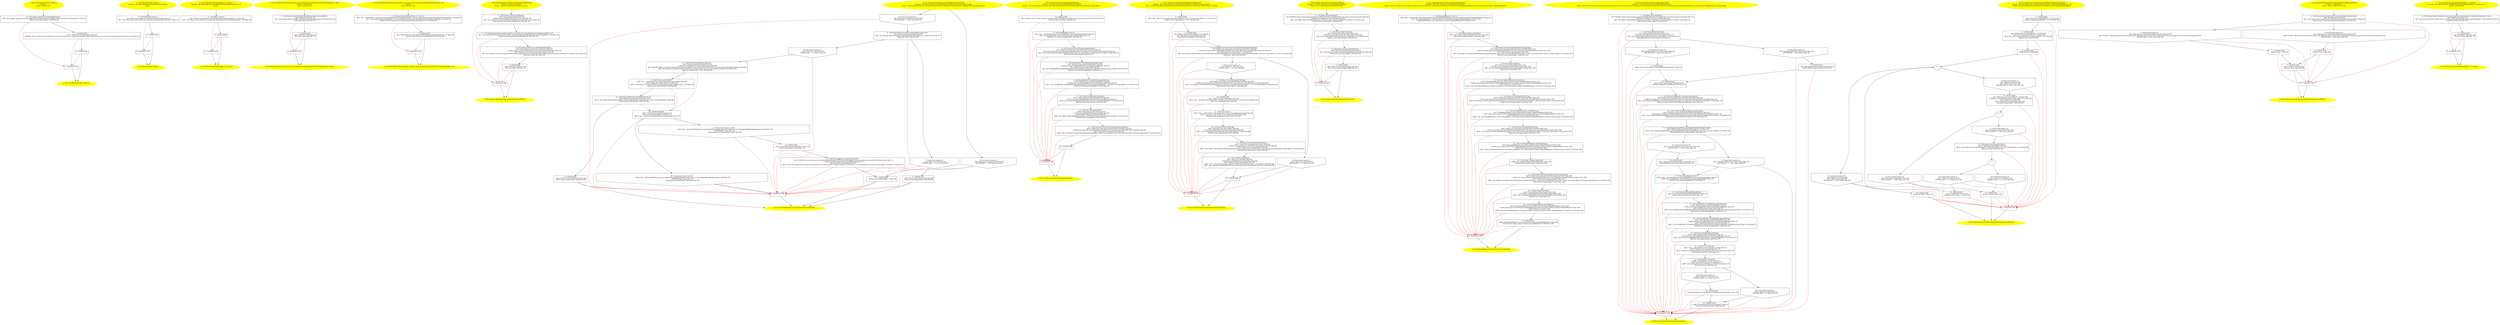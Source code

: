 /* @generated */
digraph cfg {
"com.zrlog.web.controller.BaseController.<clinit>():void.6a93f8afe3e8435114baf9c675a44ac2_1" [label="1: Start void BaseController.<clinit>()\nFormals: \nLocals:  $irvar0:void \n  " color=yellow style=filled]
	

	 "com.zrlog.web.controller.BaseController.<clinit>():void.6a93f8afe3e8435114baf9c675a44ac2_1" -> "com.zrlog.web.controller.BaseController.<clinit>():void.6a93f8afe3e8435114baf9c675a44ac2_4" ;
"com.zrlog.web.controller.BaseController.<clinit>():void.6a93f8afe3e8435114baf9c675a44ac2_2" [label="2: Exit void BaseController.<clinit>() \n  " color=yellow style=filled]
	

"com.zrlog.web.controller.BaseController.<clinit>():void.6a93f8afe3e8435114baf9c675a44ac2_3" [label="3:  exceptions sink \n  " shape="box"]
	

	 "com.zrlog.web.controller.BaseController.<clinit>():void.6a93f8afe3e8435114baf9c675a44ac2_3" -> "com.zrlog.web.controller.BaseController.<clinit>():void.6a93f8afe3e8435114baf9c675a44ac2_2" ;
"com.zrlog.web.controller.BaseController.<clinit>():void.6a93f8afe3e8435114baf9c675a44ac2_4" [label="4:  Call Logger LoggerFactory.getLogger(Class) \n   n$0=_fun_Logger LoggerFactory.getLogger(Class)(com.zrlog.web.controller.BaseController:java.lang.Object*) [line 23]\n  *&$irvar0:org.slf4j.Logger*=n$0 [line 23]\n " shape="box"]
	

	 "com.zrlog.web.controller.BaseController.<clinit>():void.6a93f8afe3e8435114baf9c675a44ac2_4" -> "com.zrlog.web.controller.BaseController.<clinit>():void.6a93f8afe3e8435114baf9c675a44ac2_5" ;
	 "com.zrlog.web.controller.BaseController.<clinit>():void.6a93f8afe3e8435114baf9c675a44ac2_4" -> "com.zrlog.web.controller.BaseController.<clinit>():void.6a93f8afe3e8435114baf9c675a44ac2_3" [color="red" ];
"com.zrlog.web.controller.BaseController.<clinit>():void.6a93f8afe3e8435114baf9c675a44ac2_5" [label="5:  method_body \n   n$1=*&$irvar0:org.slf4j.Logger* [line 23]\n  *&#GB<>$com.zrlog.web.controller.BaseController.LOGGER:com.zrlog.web.controller.BaseController(root com.zrlog.web.controller.BaseController)=n$1 [line 23]\n " shape="box"]
	

	 "com.zrlog.web.controller.BaseController.<clinit>():void.6a93f8afe3e8435114baf9c675a44ac2_5" -> "com.zrlog.web.controller.BaseController.<clinit>():void.6a93f8afe3e8435114baf9c675a44ac2_6" ;
	 "com.zrlog.web.controller.BaseController.<clinit>():void.6a93f8afe3e8435114baf9c675a44ac2_5" -> "com.zrlog.web.controller.BaseController.<clinit>():void.6a93f8afe3e8435114baf9c675a44ac2_3" [color="red" ];
"com.zrlog.web.controller.BaseController.<clinit>():void.6a93f8afe3e8435114baf9c675a44ac2_6" [label="6:  method_body \n  " shape="box"]
	

	 "com.zrlog.web.controller.BaseController.<clinit>():void.6a93f8afe3e8435114baf9c675a44ac2_6" -> "com.zrlog.web.controller.BaseController.<clinit>():void.6a93f8afe3e8435114baf9c675a44ac2_2" ;
	 "com.zrlog.web.controller.BaseController.<clinit>():void.6a93f8afe3e8435114baf9c675a44ac2_6" -> "com.zrlog.web.controller.BaseController.<clinit>():void.6a93f8afe3e8435114baf9c675a44ac2_3" [color="red" ];
"com.zrlog.web.controller.BaseController.<init>().3e7877ac66689d69be4971d1ebc8494d_1" [label="1: Start BaseController.<init>()\nFormals:  this:com.zrlog.web.controller.BaseController*\nLocals:  \n  " color=yellow style=filled]
	

	 "com.zrlog.web.controller.BaseController.<init>().3e7877ac66689d69be4971d1ebc8494d_1" -> "com.zrlog.web.controller.BaseController.<init>().3e7877ac66689d69be4971d1ebc8494d_4" ;
"com.zrlog.web.controller.BaseController.<init>().3e7877ac66689d69be4971d1ebc8494d_2" [label="2: Exit BaseController.<init>() \n  " color=yellow style=filled]
	

"com.zrlog.web.controller.BaseController.<init>().3e7877ac66689d69be4971d1ebc8494d_3" [label="3:  exceptions sink \n  " shape="box"]
	

	 "com.zrlog.web.controller.BaseController.<init>().3e7877ac66689d69be4971d1ebc8494d_3" -> "com.zrlog.web.controller.BaseController.<init>().3e7877ac66689d69be4971d1ebc8494d_2" ;
"com.zrlog.web.controller.BaseController.<init>().3e7877ac66689d69be4971d1ebc8494d_4" [label="4:  Call Controller.<init>() \n   n$0=*&this:com.zrlog.web.controller.BaseController* [line 21]\n  n$1=_fun_Controller.<init>()(n$0:com.zrlog.web.controller.BaseController*) [line 21]\n " shape="box"]
	

	 "com.zrlog.web.controller.BaseController.<init>().3e7877ac66689d69be4971d1ebc8494d_4" -> "com.zrlog.web.controller.BaseController.<init>().3e7877ac66689d69be4971d1ebc8494d_5" ;
	 "com.zrlog.web.controller.BaseController.<init>().3e7877ac66689d69be4971d1ebc8494d_4" -> "com.zrlog.web.controller.BaseController.<init>().3e7877ac66689d69be4971d1ebc8494d_3" [color="red" ];
"com.zrlog.web.controller.BaseController.<init>().3e7877ac66689d69be4971d1ebc8494d_5" [label="5:  method_body \n  " shape="box"]
	

	 "com.zrlog.web.controller.BaseController.<init>().3e7877ac66689d69be4971d1ebc8494d_5" -> "com.zrlog.web.controller.BaseController.<init>().3e7877ac66689d69be4971d1ebc8494d_2" ;
	 "com.zrlog.web.controller.BaseController.<init>().3e7877ac66689d69be4971d1ebc8494d_5" -> "com.zrlog.web.controller.BaseController.<init>().3e7877ac66689d69be4971d1ebc8494d_3" [color="red" ];
"com.zrlog.web.controller.BaseController$Lambda$_3_4.<init>().bdae5cb1a9e5ba09d824d1b9a52640b0_1" [label="1: Start BaseController$Lambda$_3_4.<init>()\nFormals:  this:com.zrlog.web.controller.BaseController$Lambda$_3_4*\nLocals:  \n  " color=yellow style=filled]
	

	 "com.zrlog.web.controller.BaseController$Lambda$_3_4.<init>().bdae5cb1a9e5ba09d824d1b9a52640b0_1" -> "com.zrlog.web.controller.BaseController$Lambda$_3_4.<init>().bdae5cb1a9e5ba09d824d1b9a52640b0_4" ;
"com.zrlog.web.controller.BaseController$Lambda$_3_4.<init>().bdae5cb1a9e5ba09d824d1b9a52640b0_2" [label="2: Exit BaseController$Lambda$_3_4.<init>() \n  " color=yellow style=filled]
	

"com.zrlog.web.controller.BaseController$Lambda$_3_4.<init>().bdae5cb1a9e5ba09d824d1b9a52640b0_3" [label="3:  exceptions sink \n  " shape="box"]
	

	 "com.zrlog.web.controller.BaseController$Lambda$_3_4.<init>().bdae5cb1a9e5ba09d824d1b9a52640b0_3" -> "com.zrlog.web.controller.BaseController$Lambda$_3_4.<init>().bdae5cb1a9e5ba09d824d1b9a52640b0_2" ;
"com.zrlog.web.controller.BaseController$Lambda$_3_4.<init>().bdae5cb1a9e5ba09d824d1b9a52640b0_4" [label="4:  Call Object.<init>() \n   n$0=*&this:com.zrlog.web.controller.BaseController$Lambda$_3_4* [line 78]\n  n$1=_fun_Object.<init>()(n$0:com.zrlog.web.controller.BaseController$Lambda$_3_4*) [line 78]\n " shape="box"]
	

	 "com.zrlog.web.controller.BaseController$Lambda$_3_4.<init>().bdae5cb1a9e5ba09d824d1b9a52640b0_4" -> "com.zrlog.web.controller.BaseController$Lambda$_3_4.<init>().bdae5cb1a9e5ba09d824d1b9a52640b0_5" ;
	 "com.zrlog.web.controller.BaseController$Lambda$_3_4.<init>().bdae5cb1a9e5ba09d824d1b9a52640b0_4" -> "com.zrlog.web.controller.BaseController$Lambda$_3_4.<init>().bdae5cb1a9e5ba09d824d1b9a52640b0_3" [color="red" ];
"com.zrlog.web.controller.BaseController$Lambda$_3_4.<init>().bdae5cb1a9e5ba09d824d1b9a52640b0_5" [label="5:  method_body \n  " shape="box"]
	

	 "com.zrlog.web.controller.BaseController$Lambda$_3_4.<init>().bdae5cb1a9e5ba09d824d1b9a52640b0_5" -> "com.zrlog.web.controller.BaseController$Lambda$_3_4.<init>().bdae5cb1a9e5ba09d824d1b9a52640b0_2" ;
	 "com.zrlog.web.controller.BaseController$Lambda$_3_4.<init>().bdae5cb1a9e5ba09d824d1b9a52640b0_5" -> "com.zrlog.web.controller.BaseController$Lambda$_3_4.<init>().bdae5cb1a9e5ba09d824d1b9a52640b0_3" [color="red" ];
"com.zrlog.web.controller.BaseController.access_com.zrlog.web.controller.BaseController$Lambda$_3_4(i.13da1106b8171f0756ec7115b5a5adee_1" [label="1: Start boolean BaseController.access_com.zrlog.web.controller.BaseController$Lambda$_3_4(int)\nFormals:  $bcvar0:int\nLocals:  $irvar0:void \n  " color=yellow style=filled]
	

	 "com.zrlog.web.controller.BaseController.access_com.zrlog.web.controller.BaseController$Lambda$_3_4(i.13da1106b8171f0756ec7115b5a5adee_1" -> "com.zrlog.web.controller.BaseController.access_com.zrlog.web.controller.BaseController$Lambda$_3_4(i.13da1106b8171f0756ec7115b5a5adee_4" ;
"com.zrlog.web.controller.BaseController.access_com.zrlog.web.controller.BaseController$Lambda$_3_4(i.13da1106b8171f0756ec7115b5a5adee_2" [label="2: Exit boolean BaseController.access_com.zrlog.web.controller.BaseController$Lambda$_3_4(int) \n  " color=yellow style=filled]
	

"com.zrlog.web.controller.BaseController.access_com.zrlog.web.controller.BaseController$Lambda$_3_4(i.13da1106b8171f0756ec7115b5a5adee_3" [label="3:  exceptions sink \n  " shape="box"]
	

	 "com.zrlog.web.controller.BaseController.access_com.zrlog.web.controller.BaseController$Lambda$_3_4(i.13da1106b8171f0756ec7115b5a5adee_3" -> "com.zrlog.web.controller.BaseController.access_com.zrlog.web.controller.BaseController$Lambda$_3_4(i.13da1106b8171f0756ec7115b5a5adee_2" ;
"com.zrlog.web.controller.BaseController.access_com.zrlog.web.controller.BaseController$Lambda$_3_4(i.13da1106b8171f0756ec7115b5a5adee_4" [label="4:  Call boolean BaseController.lambda$containsHanScript$0(int) \n   n$0=*&$bcvar0:int [line 78]\n  n$1=_fun_boolean BaseController.lambda$containsHanScript$0(int)(n$0:int) [line 78]\n  *&$irvar0:_Bool=n$1 [line 78]\n " shape="box"]
	

	 "com.zrlog.web.controller.BaseController.access_com.zrlog.web.controller.BaseController$Lambda$_3_4(i.13da1106b8171f0756ec7115b5a5adee_4" -> "com.zrlog.web.controller.BaseController.access_com.zrlog.web.controller.BaseController$Lambda$_3_4(i.13da1106b8171f0756ec7115b5a5adee_5" ;
	 "com.zrlog.web.controller.BaseController.access_com.zrlog.web.controller.BaseController$Lambda$_3_4(i.13da1106b8171f0756ec7115b5a5adee_4" -> "com.zrlog.web.controller.BaseController.access_com.zrlog.web.controller.BaseController$Lambda$_3_4(i.13da1106b8171f0756ec7115b5a5adee_3" [color="red" ];
"com.zrlog.web.controller.BaseController.access_com.zrlog.web.controller.BaseController$Lambda$_3_4(i.13da1106b8171f0756ec7115b5a5adee_5" [label="5:  method_body \n   n$2=*&$irvar0:_Bool [line 78]\n  *&return:_Bool=n$2 [line 78]\n " shape="box"]
	

	 "com.zrlog.web.controller.BaseController.access_com.zrlog.web.controller.BaseController$Lambda$_3_4(i.13da1106b8171f0756ec7115b5a5adee_5" -> "com.zrlog.web.controller.BaseController.access_com.zrlog.web.controller.BaseController$Lambda$_3_4(i.13da1106b8171f0756ec7115b5a5adee_2" ;
	 "com.zrlog.web.controller.BaseController.access_com.zrlog.web.controller.BaseController$Lambda$_3_4(i.13da1106b8171f0756ec7115b5a5adee_5" -> "com.zrlog.web.controller.BaseController.access_com.zrlog.web.controller.BaseController$Lambda$_3_4(i.13da1106b8171f0756ec7115b5a5adee_3" [color="red" ];
"com.zrlog.web.controller.BaseController.callsite_com.zrlog.web.controller.BaseController$Lambda$_3_4.76788809e2d69417caec014f995fc41c_1" [label="1: Start IntPredicate BaseController.callsite_com.zrlog.web.controller.BaseController$Lambda$_3_4()\nFormals: \nLocals:  $irvar0:void \n  " color=yellow style=filled]
	

	 "com.zrlog.web.controller.BaseController.callsite_com.zrlog.web.controller.BaseController$Lambda$_3_4.76788809e2d69417caec014f995fc41c_1" -> "com.zrlog.web.controller.BaseController.callsite_com.zrlog.web.controller.BaseController$Lambda$_3_4.76788809e2d69417caec014f995fc41c_4" ;
"com.zrlog.web.controller.BaseController.callsite_com.zrlog.web.controller.BaseController$Lambda$_3_4.76788809e2d69417caec014f995fc41c_2" [label="2: Exit IntPredicate BaseController.callsite_com.zrlog.web.controller.BaseController$Lambda$_3_4() \n  " color=yellow style=filled]
	

"com.zrlog.web.controller.BaseController.callsite_com.zrlog.web.controller.BaseController$Lambda$_3_4.76788809e2d69417caec014f995fc41c_3" [label="3:  exceptions sink \n  " shape="box"]
	

	 "com.zrlog.web.controller.BaseController.callsite_com.zrlog.web.controller.BaseController$Lambda$_3_4.76788809e2d69417caec014f995fc41c_3" -> "com.zrlog.web.controller.BaseController.callsite_com.zrlog.web.controller.BaseController$Lambda$_3_4.76788809e2d69417caec014f995fc41c_2" ;
"com.zrlog.web.controller.BaseController.callsite_com.zrlog.web.controller.BaseController$Lambda$_3_4.76788809e2d69417caec014f995fc41c_4" [label="4:  Call BaseController$Lambda$_3_4.<init>() \n   n$0=_fun___new(sizeof(t=com.zrlog.web.controller.BaseController$Lambda$_3_4):com.zrlog.web.controller.BaseController$Lambda$_3_4*) [line 78]\n  n$1=_fun_BaseController$Lambda$_3_4.<init>()(n$0:com.zrlog.web.controller.BaseController$Lambda$_3_4*) [line 78]\n  *&$irvar0:com.zrlog.web.controller.BaseController$Lambda$_3_4*=n$0 [line 78]\n " shape="box"]
	

	 "com.zrlog.web.controller.BaseController.callsite_com.zrlog.web.controller.BaseController$Lambda$_3_4.76788809e2d69417caec014f995fc41c_4" -> "com.zrlog.web.controller.BaseController.callsite_com.zrlog.web.controller.BaseController$Lambda$_3_4.76788809e2d69417caec014f995fc41c_5" ;
	 "com.zrlog.web.controller.BaseController.callsite_com.zrlog.web.controller.BaseController$Lambda$_3_4.76788809e2d69417caec014f995fc41c_4" -> "com.zrlog.web.controller.BaseController.callsite_com.zrlog.web.controller.BaseController$Lambda$_3_4.76788809e2d69417caec014f995fc41c_3" [color="red" ];
"com.zrlog.web.controller.BaseController.callsite_com.zrlog.web.controller.BaseController$Lambda$_3_4.76788809e2d69417caec014f995fc41c_5" [label="5:  method_body \n   n$2=*&$irvar0:com.zrlog.web.controller.BaseController$Lambda$_3_4* [line 78]\n  *&return:java.util.function.IntPredicate*=n$2 [line 78]\n " shape="box"]
	

	 "com.zrlog.web.controller.BaseController.callsite_com.zrlog.web.controller.BaseController$Lambda$_3_4.76788809e2d69417caec014f995fc41c_5" -> "com.zrlog.web.controller.BaseController.callsite_com.zrlog.web.controller.BaseController$Lambda$_3_4.76788809e2d69417caec014f995fc41c_2" ;
	 "com.zrlog.web.controller.BaseController.callsite_com.zrlog.web.controller.BaseController$Lambda$_3_4.76788809e2d69417caec014f995fc41c_5" -> "com.zrlog.web.controller.BaseController.callsite_com.zrlog.web.controller.BaseController$Lambda$_3_4.76788809e2d69417caec014f995fc41c_3" [color="red" ];
"com.zrlog.web.controller.BaseController.containsHanScript(java.lang.String):boolean.005feb6315835cd76d2af798d776285d_1" [label="1: Start boolean BaseController.containsHanScript(String)\nFormals:  s:java.lang.String*\nLocals:  $irvar2:void $irvar1:void $irvar0:void \n  " color=yellow style=filled]
	

	 "com.zrlog.web.controller.BaseController.containsHanScript(java.lang.String):boolean.005feb6315835cd76d2af798d776285d_1" -> "com.zrlog.web.controller.BaseController.containsHanScript(java.lang.String):boolean.005feb6315835cd76d2af798d776285d_4" ;
"com.zrlog.web.controller.BaseController.containsHanScript(java.lang.String):boolean.005feb6315835cd76d2af798d776285d_2" [label="2: Exit boolean BaseController.containsHanScript(String) \n  " color=yellow style=filled]
	

"com.zrlog.web.controller.BaseController.containsHanScript(java.lang.String):boolean.005feb6315835cd76d2af798d776285d_3" [label="3:  exceptions sink \n  " shape="box"]
	

	 "com.zrlog.web.controller.BaseController.containsHanScript(java.lang.String):boolean.005feb6315835cd76d2af798d776285d_3" -> "com.zrlog.web.controller.BaseController.containsHanScript(java.lang.String):boolean.005feb6315835cd76d2af798d776285d_2" ;
"com.zrlog.web.controller.BaseController.containsHanScript(java.lang.String):boolean.005feb6315835cd76d2af798d776285d_4" [label="4:  Call IntStream String.codePoints() \n   n$0=*&s:java.lang.String* [line 78]\n  _=*n$0:java.lang.String*(root java.lang.String) [line 78]\n  n$2=_fun_IntStream String.codePoints()(n$0:java.lang.String*) virtual [line 78]\n  *&$irvar0:java.util.stream.IntStream*=n$2 [line 78]\n " shape="box"]
	

	 "com.zrlog.web.controller.BaseController.containsHanScript(java.lang.String):boolean.005feb6315835cd76d2af798d776285d_4" -> "com.zrlog.web.controller.BaseController.containsHanScript(java.lang.String):boolean.005feb6315835cd76d2af798d776285d_5" ;
	 "com.zrlog.web.controller.BaseController.containsHanScript(java.lang.String):boolean.005feb6315835cd76d2af798d776285d_4" -> "com.zrlog.web.controller.BaseController.containsHanScript(java.lang.String):boolean.005feb6315835cd76d2af798d776285d_3" [color="red" ];
"com.zrlog.web.controller.BaseController.containsHanScript(java.lang.String):boolean.005feb6315835cd76d2af798d776285d_5" [label="5:  Call IntPredicate BaseController.callsite_com.zrlog.web.controller.BaseController$Lambda$_3_4() \n   n$3=_fun_IntPredicate BaseController.callsite_com.zrlog.web.controller.BaseController$Lambda$_3_4()() [line 78]\n  *&$irvar1:java.util.function.IntPredicate*=n$3 [line 78]\n " shape="box"]
	

	 "com.zrlog.web.controller.BaseController.containsHanScript(java.lang.String):boolean.005feb6315835cd76d2af798d776285d_5" -> "com.zrlog.web.controller.BaseController.containsHanScript(java.lang.String):boolean.005feb6315835cd76d2af798d776285d_6" ;
	 "com.zrlog.web.controller.BaseController.containsHanScript(java.lang.String):boolean.005feb6315835cd76d2af798d776285d_5" -> "com.zrlog.web.controller.BaseController.containsHanScript(java.lang.String):boolean.005feb6315835cd76d2af798d776285d_3" [color="red" ];
"com.zrlog.web.controller.BaseController.containsHanScript(java.lang.String):boolean.005feb6315835cd76d2af798d776285d_6" [label="6:  Call boolean IntStream.anyMatch(IntPredicate) \n   n$4=*&$irvar0:java.util.stream.IntStream* [line 78]\n  _=*n$4:java.util.stream.IntStream*(root java.util.stream.IntStream) [line 78]\n  n$6=*&$irvar1:java.util.function.IntPredicate* [line 78]\n  n$7=_fun_boolean IntStream.anyMatch(IntPredicate)(n$4:java.util.stream.IntStream*,n$6:java.util.function.IntPredicate*) interface virtual [line 78]\n  *&$irvar2:_Bool=n$7 [line 78]\n " shape="box"]
	

	 "com.zrlog.web.controller.BaseController.containsHanScript(java.lang.String):boolean.005feb6315835cd76d2af798d776285d_6" -> "com.zrlog.web.controller.BaseController.containsHanScript(java.lang.String):boolean.005feb6315835cd76d2af798d776285d_7" ;
	 "com.zrlog.web.controller.BaseController.containsHanScript(java.lang.String):boolean.005feb6315835cd76d2af798d776285d_6" -> "com.zrlog.web.controller.BaseController.containsHanScript(java.lang.String):boolean.005feb6315835cd76d2af798d776285d_3" [color="red" ];
"com.zrlog.web.controller.BaseController.containsHanScript(java.lang.String):boolean.005feb6315835cd76d2af798d776285d_7" [label="7:  method_body \n   n$8=*&$irvar2:_Bool [line 78]\n  *&return:_Bool=n$8 [line 78]\n " shape="box"]
	

	 "com.zrlog.web.controller.BaseController.containsHanScript(java.lang.String):boolean.005feb6315835cd76d2af798d776285d_7" -> "com.zrlog.web.controller.BaseController.containsHanScript(java.lang.String):boolean.005feb6315835cd76d2af798d776285d_2" ;
	 "com.zrlog.web.controller.BaseController.containsHanScript(java.lang.String):boolean.005feb6315835cd76d2af798d776285d_7" -> "com.zrlog.web.controller.BaseController.containsHanScript(java.lang.String):boolean.005feb6315835cd76d2af798d776285d_3" [color="red" ];
"com.zrlog.web.controller.BaseController.convertRequestParam(java.lang.String):java.lang.String.90e2dde7f38de08a3a97da574e1f68bf_1" [label="1: Start String BaseController.convertRequestParam(String)\nFormals:  this:com.zrlog.web.controller.BaseController* param:java.lang.String*\nLocals:  CatchVar33:void $irvar3:void $irvar2:void $irvar1:void $irvar0:void e:java.io.UnsupportedEncodingException* \n  " color=yellow style=filled]
	

	 "com.zrlog.web.controller.BaseController.convertRequestParam(java.lang.String):java.lang.String.90e2dde7f38de08a3a97da574e1f68bf_1" -> "com.zrlog.web.controller.BaseController.convertRequestParam(java.lang.String):java.lang.String.90e2dde7f38de08a3a97da574e1f68bf_4" ;
	 "com.zrlog.web.controller.BaseController.convertRequestParam(java.lang.String):java.lang.String.90e2dde7f38de08a3a97da574e1f68bf_1" -> "com.zrlog.web.controller.BaseController.convertRequestParam(java.lang.String):java.lang.String.90e2dde7f38de08a3a97da574e1f68bf_5" ;
"com.zrlog.web.controller.BaseController.convertRequestParam(java.lang.String):java.lang.String.90e2dde7f38de08a3a97da574e1f68bf_2" [label="2: Exit String BaseController.convertRequestParam(String) \n  " color=yellow style=filled]
	

"com.zrlog.web.controller.BaseController.convertRequestParam(java.lang.String):java.lang.String.90e2dde7f38de08a3a97da574e1f68bf_3" [label="3:  exceptions sink \n  " shape="box"]
	

	 "com.zrlog.web.controller.BaseController.convertRequestParam(java.lang.String):java.lang.String.90e2dde7f38de08a3a97da574e1f68bf_3" -> "com.zrlog.web.controller.BaseController.convertRequestParam(java.lang.String):java.lang.String.90e2dde7f38de08a3a97da574e1f68bf_2" ;
"com.zrlog.web.controller.BaseController.convertRequestParam(java.lang.String):java.lang.String.90e2dde7f38de08a3a97da574e1f68bf_4" [label="4: Prune (true branch, if) \n   n$0=*&param:java.lang.String* [line 63]\n  PRUNE(!(n$0 == null), true); [line 63]\n " shape="invhouse"]
	

	 "com.zrlog.web.controller.BaseController.convertRequestParam(java.lang.String):java.lang.String.90e2dde7f38de08a3a97da574e1f68bf_4" -> "com.zrlog.web.controller.BaseController.convertRequestParam(java.lang.String):java.lang.String.90e2dde7f38de08a3a97da574e1f68bf_6" ;
	 "com.zrlog.web.controller.BaseController.convertRequestParam(java.lang.String):java.lang.String.90e2dde7f38de08a3a97da574e1f68bf_4" -> "com.zrlog.web.controller.BaseController.convertRequestParam(java.lang.String):java.lang.String.90e2dde7f38de08a3a97da574e1f68bf_3" [color="red" ];
"com.zrlog.web.controller.BaseController.convertRequestParam(java.lang.String):java.lang.String.90e2dde7f38de08a3a97da574e1f68bf_5" [label="5: Prune (false branch, if) \n   n$0=*&param:java.lang.String* [line 63]\n  PRUNE((n$0 == null), false); [line 63]\n " shape="invhouse"]
	

	 "com.zrlog.web.controller.BaseController.convertRequestParam(java.lang.String):java.lang.String.90e2dde7f38de08a3a97da574e1f68bf_5" -> "com.zrlog.web.controller.BaseController.convertRequestParam(java.lang.String):java.lang.String.90e2dde7f38de08a3a97da574e1f68bf_16" ;
	 "com.zrlog.web.controller.BaseController.convertRequestParam(java.lang.String):java.lang.String.90e2dde7f38de08a3a97da574e1f68bf_5" -> "com.zrlog.web.controller.BaseController.convertRequestParam(java.lang.String):java.lang.String.90e2dde7f38de08a3a97da574e1f68bf_3" [color="red" ];
"com.zrlog.web.controller.BaseController.convertRequestParam(java.lang.String):java.lang.String.90e2dde7f38de08a3a97da574e1f68bf_6" [label="6:  Call boolean BaseController.containsHanScript(String) \n   n$1=*&param:java.lang.String* [line 65]\n  n$2=_fun_boolean BaseController.containsHanScript(String)(n$1:java.lang.String*) [line 65]\n  *&$irvar0:_Bool=n$2 [line 65]\n " shape="box"]
	

	 "com.zrlog.web.controller.BaseController.convertRequestParam(java.lang.String):java.lang.String.90e2dde7f38de08a3a97da574e1f68bf_6" -> "com.zrlog.web.controller.BaseController.convertRequestParam(java.lang.String):java.lang.String.90e2dde7f38de08a3a97da574e1f68bf_7" ;
	 "com.zrlog.web.controller.BaseController.convertRequestParam(java.lang.String):java.lang.String.90e2dde7f38de08a3a97da574e1f68bf_6" -> "com.zrlog.web.controller.BaseController.convertRequestParam(java.lang.String):java.lang.String.90e2dde7f38de08a3a97da574e1f68bf_8" ;
	 "com.zrlog.web.controller.BaseController.convertRequestParam(java.lang.String):java.lang.String.90e2dde7f38de08a3a97da574e1f68bf_6" -> "com.zrlog.web.controller.BaseController.convertRequestParam(java.lang.String):java.lang.String.90e2dde7f38de08a3a97da574e1f68bf_3" [color="red" ];
"com.zrlog.web.controller.BaseController.convertRequestParam(java.lang.String):java.lang.String.90e2dde7f38de08a3a97da574e1f68bf_7" [label="7: Prune (true branch, if) \n   n$3=*&$irvar0:_Bool [line 65]\n  PRUNE(!(n$3 == 0), true); [line 65]\n " shape="invhouse"]
	

	 "com.zrlog.web.controller.BaseController.convertRequestParam(java.lang.String):java.lang.String.90e2dde7f38de08a3a97da574e1f68bf_7" -> "com.zrlog.web.controller.BaseController.convertRequestParam(java.lang.String):java.lang.String.90e2dde7f38de08a3a97da574e1f68bf_9" ;
	 "com.zrlog.web.controller.BaseController.convertRequestParam(java.lang.String):java.lang.String.90e2dde7f38de08a3a97da574e1f68bf_7" -> "com.zrlog.web.controller.BaseController.convertRequestParam(java.lang.String):java.lang.String.90e2dde7f38de08a3a97da574e1f68bf_3" [color="red" ];
"com.zrlog.web.controller.BaseController.convertRequestParam(java.lang.String):java.lang.String.90e2dde7f38de08a3a97da574e1f68bf_8" [label="8: Prune (false branch, if) \n   n$3=*&$irvar0:_Bool [line 65]\n  PRUNE((n$3 == 0), false); [line 65]\n " shape="invhouse"]
	

	 "com.zrlog.web.controller.BaseController.convertRequestParam(java.lang.String):java.lang.String.90e2dde7f38de08a3a97da574e1f68bf_8" -> "com.zrlog.web.controller.BaseController.convertRequestParam(java.lang.String):java.lang.String.90e2dde7f38de08a3a97da574e1f68bf_10" ;
	 "com.zrlog.web.controller.BaseController.convertRequestParam(java.lang.String):java.lang.String.90e2dde7f38de08a3a97da574e1f68bf_8" -> "com.zrlog.web.controller.BaseController.convertRequestParam(java.lang.String):java.lang.String.90e2dde7f38de08a3a97da574e1f68bf_3" [color="red" ];
"com.zrlog.web.controller.BaseController.convertRequestParam(java.lang.String):java.lang.String.90e2dde7f38de08a3a97da574e1f68bf_9" [label="9:  method_body \n   n$4=*&param:java.lang.String* [line 66]\n  *&return:java.lang.String*=n$4 [line 66]\n " shape="box"]
	

	 "com.zrlog.web.controller.BaseController.convertRequestParam(java.lang.String):java.lang.String.90e2dde7f38de08a3a97da574e1f68bf_9" -> "com.zrlog.web.controller.BaseController.convertRequestParam(java.lang.String):java.lang.String.90e2dde7f38de08a3a97da574e1f68bf_2" ;
	 "com.zrlog.web.controller.BaseController.convertRequestParam(java.lang.String):java.lang.String.90e2dde7f38de08a3a97da574e1f68bf_9" -> "com.zrlog.web.controller.BaseController.convertRequestParam(java.lang.String):java.lang.String.90e2dde7f38de08a3a97da574e1f68bf_3" [color="red" ];
"com.zrlog.web.controller.BaseController.convertRequestParam(java.lang.String):java.lang.String.90e2dde7f38de08a3a97da574e1f68bf_10" [label="10:  Call byte[] String.getBytes(Charset) \n   n$5=*&param:java.lang.String* [line 69]\n  _=*n$5:java.lang.String*(root java.lang.String) [line 69]\n  n$7=*&#GB<>$java.nio.charset.StandardCharsets.ISO_8859_1:java.nio.charset.Charset*(root java.nio.charset.StandardCharsets) [line 69]\n  n$8=_fun_byte[] String.getBytes(Charset)(n$5:java.lang.String*,n$7:java.nio.charset.Charset*) virtual [line 69]\n  *&$irvar1:signed char[_*_](*)=n$8 [line 69]\n " shape="box"]
	

	 "com.zrlog.web.controller.BaseController.convertRequestParam(java.lang.String):java.lang.String.90e2dde7f38de08a3a97da574e1f68bf_10" -> "com.zrlog.web.controller.BaseController.convertRequestParam(java.lang.String):java.lang.String.90e2dde7f38de08a3a97da574e1f68bf_11" ;
	 "com.zrlog.web.controller.BaseController.convertRequestParam(java.lang.String):java.lang.String.90e2dde7f38de08a3a97da574e1f68bf_10" -> "com.zrlog.web.controller.BaseController.convertRequestParam(java.lang.String):java.lang.String.90e2dde7f38de08a3a97da574e1f68bf_19" [color="red" ];
"com.zrlog.web.controller.BaseController.convertRequestParam(java.lang.String):java.lang.String.90e2dde7f38de08a3a97da574e1f68bf_11" [label="11:  Call String.<init>(byte[]) \n   n$9=_fun___new(sizeof(t=java.lang.String):java.lang.String*) [line 69]\n  n$10=*&$irvar1:signed char[_*_](*) [line 69]\n  n$11=_fun_String.<init>(byte[])(n$9:java.lang.String*,n$10:signed char[_*_](*)) [line 69]\n  *&$irvar2:java.lang.String*=n$9 [line 69]\n " shape="box"]
	

	 "com.zrlog.web.controller.BaseController.convertRequestParam(java.lang.String):java.lang.String.90e2dde7f38de08a3a97da574e1f68bf_11" -> "com.zrlog.web.controller.BaseController.convertRequestParam(java.lang.String):java.lang.String.90e2dde7f38de08a3a97da574e1f68bf_12" ;
	 "com.zrlog.web.controller.BaseController.convertRequestParam(java.lang.String):java.lang.String.90e2dde7f38de08a3a97da574e1f68bf_11" -> "com.zrlog.web.controller.BaseController.convertRequestParam(java.lang.String):java.lang.String.90e2dde7f38de08a3a97da574e1f68bf_19" [color="red" ];
"com.zrlog.web.controller.BaseController.convertRequestParam(java.lang.String):java.lang.String.90e2dde7f38de08a3a97da574e1f68bf_12" [label="12:  Call String URLDecoder.decode(String,String) \n   n$12=*&$irvar2:java.lang.String* [line 69]\n  n$13=_fun_String URLDecoder.decode(String,String)(n$12:java.lang.String*,\"UTF-8\":java.lang.Object*) [line 69]\n  *&$irvar3:java.lang.String*=n$13 [line 69]\n " shape="box"]
	

	 "com.zrlog.web.controller.BaseController.convertRequestParam(java.lang.String):java.lang.String.90e2dde7f38de08a3a97da574e1f68bf_12" -> "com.zrlog.web.controller.BaseController.convertRequestParam(java.lang.String):java.lang.String.90e2dde7f38de08a3a97da574e1f68bf_13" ;
	 "com.zrlog.web.controller.BaseController.convertRequestParam(java.lang.String):java.lang.String.90e2dde7f38de08a3a97da574e1f68bf_12" -> "com.zrlog.web.controller.BaseController.convertRequestParam(java.lang.String):java.lang.String.90e2dde7f38de08a3a97da574e1f68bf_19" [color="red" ];
"com.zrlog.web.controller.BaseController.convertRequestParam(java.lang.String):java.lang.String.90e2dde7f38de08a3a97da574e1f68bf_13" [label="13:  method_body \n   n$14=*&$irvar3:java.lang.String* [line 69]\n  *&return:java.lang.String*=n$14 [line 69]\n " shape="box"]
	

	 "com.zrlog.web.controller.BaseController.convertRequestParam(java.lang.String):java.lang.String.90e2dde7f38de08a3a97da574e1f68bf_13" -> "com.zrlog.web.controller.BaseController.convertRequestParam(java.lang.String):java.lang.String.90e2dde7f38de08a3a97da574e1f68bf_2" ;
	 "com.zrlog.web.controller.BaseController.convertRequestParam(java.lang.String):java.lang.String.90e2dde7f38de08a3a97da574e1f68bf_13" -> "com.zrlog.web.controller.BaseController.convertRequestParam(java.lang.String):java.lang.String.90e2dde7f38de08a3a97da574e1f68bf_3" [color="red" ];
"com.zrlog.web.controller.BaseController.convertRequestParam(java.lang.String):java.lang.String.90e2dde7f38de08a3a97da574e1f68bf_14" [label="14:  method_body \n   n$15=*&CatchVar33:java.lang.Object* [line 70]\n  *&e:java.lang.Object*=n$15 [line 70]\n " shape="box"]
	

	 "com.zrlog.web.controller.BaseController.convertRequestParam(java.lang.String):java.lang.String.90e2dde7f38de08a3a97da574e1f68bf_14" -> "com.zrlog.web.controller.BaseController.convertRequestParam(java.lang.String):java.lang.String.90e2dde7f38de08a3a97da574e1f68bf_15" ;
	 "com.zrlog.web.controller.BaseController.convertRequestParam(java.lang.String):java.lang.String.90e2dde7f38de08a3a97da574e1f68bf_14" -> "com.zrlog.web.controller.BaseController.convertRequestParam(java.lang.String):java.lang.String.90e2dde7f38de08a3a97da574e1f68bf_3" [color="red" ];
"com.zrlog.web.controller.BaseController.convertRequestParam(java.lang.String):java.lang.String.90e2dde7f38de08a3a97da574e1f68bf_15" [label="15:  Call void Logger.error(String,Throwable) \n   n$16=*&#GB<>$com.zrlog.web.controller.BaseController.LOGGER:org.slf4j.Logger*(root com.zrlog.web.controller.BaseController) [line 71]\n  _=*n$16:org.slf4j.Logger*(root org.slf4j.Logger) [line 71]\n  n$18=*&e:java.lang.Object* [line 71]\n  n$19=_fun_void Logger.error(String,Throwable)(n$16:org.slf4j.Logger*,\"request convert to UTF-8 error \":java.lang.Object*,n$18:java.lang.Object*) interface virtual [line 71]\n " shape="box"]
	

	 "com.zrlog.web.controller.BaseController.convertRequestParam(java.lang.String):java.lang.String.90e2dde7f38de08a3a97da574e1f68bf_15" -> "com.zrlog.web.controller.BaseController.convertRequestParam(java.lang.String):java.lang.String.90e2dde7f38de08a3a97da574e1f68bf_16" ;
	 "com.zrlog.web.controller.BaseController.convertRequestParam(java.lang.String):java.lang.String.90e2dde7f38de08a3a97da574e1f68bf_15" -> "com.zrlog.web.controller.BaseController.convertRequestParam(java.lang.String):java.lang.String.90e2dde7f38de08a3a97da574e1f68bf_3" [color="red" ];
"com.zrlog.web.controller.BaseController.convertRequestParam(java.lang.String):java.lang.String.90e2dde7f38de08a3a97da574e1f68bf_16" [label="16:  method_body \n   *&return:java.lang.String*=\"\" [line 74]\n " shape="box"]
	

	 "com.zrlog.web.controller.BaseController.convertRequestParam(java.lang.String):java.lang.String.90e2dde7f38de08a3a97da574e1f68bf_16" -> "com.zrlog.web.controller.BaseController.convertRequestParam(java.lang.String):java.lang.String.90e2dde7f38de08a3a97da574e1f68bf_2" ;
	 "com.zrlog.web.controller.BaseController.convertRequestParam(java.lang.String):java.lang.String.90e2dde7f38de08a3a97da574e1f68bf_16" -> "com.zrlog.web.controller.BaseController.convertRequestParam(java.lang.String):java.lang.String.90e2dde7f38de08a3a97da574e1f68bf_3" [color="red" ];
"com.zrlog.web.controller.BaseController.convertRequestParam(java.lang.String):java.lang.String.90e2dde7f38de08a3a97da574e1f68bf_17" [label="17: Prune (true branch, switch) \n   n$22=_fun___instanceof(n$21:java.io.UnsupportedEncodingException*,sizeof(t=java.io.UnsupportedEncodingException):void) [line 70]\n  PRUNE(n$22, true); [line 70]\n  *&CatchVar33:java.lang.String*=n$21 [line 70]\n " shape="invhouse"]
	

	 "com.zrlog.web.controller.BaseController.convertRequestParam(java.lang.String):java.lang.String.90e2dde7f38de08a3a97da574e1f68bf_17" -> "com.zrlog.web.controller.BaseController.convertRequestParam(java.lang.String):java.lang.String.90e2dde7f38de08a3a97da574e1f68bf_14" ;
	 "com.zrlog.web.controller.BaseController.convertRequestParam(java.lang.String):java.lang.String.90e2dde7f38de08a3a97da574e1f68bf_17" -> "com.zrlog.web.controller.BaseController.convertRequestParam(java.lang.String):java.lang.String.90e2dde7f38de08a3a97da574e1f68bf_3" [color="red" ];
"com.zrlog.web.controller.BaseController.convertRequestParam(java.lang.String):java.lang.String.90e2dde7f38de08a3a97da574e1f68bf_18" [label="18: Prune (false branch, switch) \n   n$22=_fun___instanceof(n$21:java.io.UnsupportedEncodingException*,sizeof(t=java.io.UnsupportedEncodingException):void) [line 70]\n  PRUNE(!n$22, false); [line 70]\n  *&return:java.lang.String*=EXN n$21 [line 70]\n " shape="invhouse"]
	

	 "com.zrlog.web.controller.BaseController.convertRequestParam(java.lang.String):java.lang.String.90e2dde7f38de08a3a97da574e1f68bf_18" -> "com.zrlog.web.controller.BaseController.convertRequestParam(java.lang.String):java.lang.String.90e2dde7f38de08a3a97da574e1f68bf_3" ;
	 "com.zrlog.web.controller.BaseController.convertRequestParam(java.lang.String):java.lang.String.90e2dde7f38de08a3a97da574e1f68bf_18" -> "com.zrlog.web.controller.BaseController.convertRequestParam(java.lang.String):java.lang.String.90e2dde7f38de08a3a97da574e1f68bf_3" [color="red" ];
"com.zrlog.web.controller.BaseController.convertRequestParam(java.lang.String):java.lang.String.90e2dde7f38de08a3a97da574e1f68bf_19" [label="19:  exception handler \n   n$20=*&return:java.lang.String* [line 70]\n  *&return:java.lang.String*=null [line 70]\n  n$21=_fun___unwrap_exception(n$20:java.lang.String*) [line 70]\n " shape="box"]
	

	 "com.zrlog.web.controller.BaseController.convertRequestParam(java.lang.String):java.lang.String.90e2dde7f38de08a3a97da574e1f68bf_19" -> "com.zrlog.web.controller.BaseController.convertRequestParam(java.lang.String):java.lang.String.90e2dde7f38de08a3a97da574e1f68bf_17" ;
	 "com.zrlog.web.controller.BaseController.convertRequestParam(java.lang.String):java.lang.String.90e2dde7f38de08a3a97da574e1f68bf_19" -> "com.zrlog.web.controller.BaseController.convertRequestParam(java.lang.String):java.lang.String.90e2dde7f38de08a3a97da574e1f68bf_18" ;
	 "com.zrlog.web.controller.BaseController.convertRequestParam(java.lang.String):java.lang.String.90e2dde7f38de08a3a97da574e1f68bf_19" -> "com.zrlog.web.controller.BaseController.convertRequestParam(java.lang.String):java.lang.String.90e2dde7f38de08a3a97da574e1f68bf_3" [color="red" ];
"com.zrlog.web.controller.BaseController.fullTemplateSetting():void.5a3f0f9c922cdda22c7d5e8ec694be40_1" [label="1: Start void BaseController.fullTemplateSetting()\nFormals:  this:com.zrlog.web.controller.BaseController*\nLocals:  $irvar5:void $irvar4:void $irvar3:void $irvar2:void $irvar1:void $irvar0:void jsonStr:java.lang.Object* \n  " color=yellow style=filled]
	

	 "com.zrlog.web.controller.BaseController.fullTemplateSetting():void.5a3f0f9c922cdda22c7d5e8ec694be40_1" -> "com.zrlog.web.controller.BaseController.fullTemplateSetting():void.5a3f0f9c922cdda22c7d5e8ec694be40_4" ;
"com.zrlog.web.controller.BaseController.fullTemplateSetting():void.5a3f0f9c922cdda22c7d5e8ec694be40_2" [label="2: Exit void BaseController.fullTemplateSetting() \n  " color=yellow style=filled]
	

"com.zrlog.web.controller.BaseController.fullTemplateSetting():void.5a3f0f9c922cdda22c7d5e8ec694be40_3" [label="3:  exceptions sink \n  " shape="box"]
	

	 "com.zrlog.web.controller.BaseController.fullTemplateSetting():void.5a3f0f9c922cdda22c7d5e8ec694be40_3" -> "com.zrlog.web.controller.BaseController.fullTemplateSetting():void.5a3f0f9c922cdda22c7d5e8ec694be40_2" ;
"com.zrlog.web.controller.BaseController.fullTemplateSetting():void.5a3f0f9c922cdda22c7d5e8ec694be40_4" [label="4:  method_body \n   n$0=*&#GB<>$com.zrlog.common.Constants.WEB_SITE:java.util.Map*(root com.zrlog.common.Constants) [line 91]\n  *&$irvar0:java.util.Map*=n$0 [line 91]\n " shape="box"]
	

	 "com.zrlog.web.controller.BaseController.fullTemplateSetting():void.5a3f0f9c922cdda22c7d5e8ec694be40_4" -> "com.zrlog.web.controller.BaseController.fullTemplateSetting():void.5a3f0f9c922cdda22c7d5e8ec694be40_5" ;
	 "com.zrlog.web.controller.BaseController.fullTemplateSetting():void.5a3f0f9c922cdda22c7d5e8ec694be40_4" -> "com.zrlog.web.controller.BaseController.fullTemplateSetting():void.5a3f0f9c922cdda22c7d5e8ec694be40_3" [color="red" ];
"com.zrlog.web.controller.BaseController.fullTemplateSetting():void.5a3f0f9c922cdda22c7d5e8ec694be40_5" [label="5:  Call StringBuilder.<init>() \n   n$1=_fun___new(sizeof(t=java.lang.StringBuilder):java.lang.StringBuilder*) [line 91]\n  n$2=_fun_StringBuilder.<init>()(n$1:java.lang.StringBuilder*) [line 91]\n  *&$irvar1:java.lang.StringBuilder*=n$1 [line 91]\n " shape="box"]
	

	 "com.zrlog.web.controller.BaseController.fullTemplateSetting():void.5a3f0f9c922cdda22c7d5e8ec694be40_5" -> "com.zrlog.web.controller.BaseController.fullTemplateSetting():void.5a3f0f9c922cdda22c7d5e8ec694be40_6" ;
	 "com.zrlog.web.controller.BaseController.fullTemplateSetting():void.5a3f0f9c922cdda22c7d5e8ec694be40_5" -> "com.zrlog.web.controller.BaseController.fullTemplateSetting():void.5a3f0f9c922cdda22c7d5e8ec694be40_3" [color="red" ];
"com.zrlog.web.controller.BaseController.fullTemplateSetting():void.5a3f0f9c922cdda22c7d5e8ec694be40_6" [label="6:  Call String BaseController.getTemplatePath() \n   n$3=*&this:com.zrlog.web.controller.BaseController* [line 91]\n  _=*n$3:com.zrlog.web.controller.BaseController*(root com.zrlog.web.controller.BaseController) [line 91]\n  n$5=_fun_String BaseController.getTemplatePath()(n$3:com.zrlog.web.controller.BaseController*) virtual [line 91]\n  *&$irvar2:java.lang.String*=n$5 [line 91]\n " shape="box"]
	

	 "com.zrlog.web.controller.BaseController.fullTemplateSetting():void.5a3f0f9c922cdda22c7d5e8ec694be40_6" -> "com.zrlog.web.controller.BaseController.fullTemplateSetting():void.5a3f0f9c922cdda22c7d5e8ec694be40_7" ;
	 "com.zrlog.web.controller.BaseController.fullTemplateSetting():void.5a3f0f9c922cdda22c7d5e8ec694be40_6" -> "com.zrlog.web.controller.BaseController.fullTemplateSetting():void.5a3f0f9c922cdda22c7d5e8ec694be40_3" [color="red" ];
"com.zrlog.web.controller.BaseController.fullTemplateSetting():void.5a3f0f9c922cdda22c7d5e8ec694be40_7" [label="7:  Call StringBuilder StringBuilder.append(String) \n   n$6=*&$irvar1:java.lang.StringBuilder* [line 91]\n  _=*n$6:java.lang.StringBuilder*(root java.lang.StringBuilder) [line 91]\n  n$8=*&$irvar2:java.lang.String* [line 91]\n  n$9=_fun_StringBuilder StringBuilder.append(String)(n$6:java.lang.StringBuilder*,n$8:java.lang.String*) virtual [line 91]\n  *&$irvar3:java.lang.StringBuilder*=n$9 [line 91]\n " shape="box"]
	

	 "com.zrlog.web.controller.BaseController.fullTemplateSetting():void.5a3f0f9c922cdda22c7d5e8ec694be40_7" -> "com.zrlog.web.controller.BaseController.fullTemplateSetting():void.5a3f0f9c922cdda22c7d5e8ec694be40_8" ;
	 "com.zrlog.web.controller.BaseController.fullTemplateSetting():void.5a3f0f9c922cdda22c7d5e8ec694be40_7" -> "com.zrlog.web.controller.BaseController.fullTemplateSetting():void.5a3f0f9c922cdda22c7d5e8ec694be40_3" [color="red" ];
"com.zrlog.web.controller.BaseController.fullTemplateSetting():void.5a3f0f9c922cdda22c7d5e8ec694be40_8" [label="8:  Call StringBuilder StringBuilder.append(String) \n   n$10=*&$irvar3:java.lang.StringBuilder* [line 91]\n  _=*n$10:java.lang.StringBuilder*(root java.lang.StringBuilder) [line 91]\n  n$12=_fun_StringBuilder StringBuilder.append(String)(n$10:java.lang.StringBuilder*,\"_setting\":java.lang.Object*) virtual [line 91]\n  *&$irvar4:java.lang.StringBuilder*=n$12 [line 91]\n " shape="box"]
	

	 "com.zrlog.web.controller.BaseController.fullTemplateSetting():void.5a3f0f9c922cdda22c7d5e8ec694be40_8" -> "com.zrlog.web.controller.BaseController.fullTemplateSetting():void.5a3f0f9c922cdda22c7d5e8ec694be40_9" ;
	 "com.zrlog.web.controller.BaseController.fullTemplateSetting():void.5a3f0f9c922cdda22c7d5e8ec694be40_8" -> "com.zrlog.web.controller.BaseController.fullTemplateSetting():void.5a3f0f9c922cdda22c7d5e8ec694be40_3" [color="red" ];
"com.zrlog.web.controller.BaseController.fullTemplateSetting():void.5a3f0f9c922cdda22c7d5e8ec694be40_9" [label="9:  Call String StringBuilder.toString() \n   n$13=*&$irvar4:java.lang.StringBuilder* [line 91]\n  _=*n$13:java.lang.StringBuilder*(root java.lang.StringBuilder) [line 91]\n  n$15=_fun_String StringBuilder.toString()(n$13:java.lang.StringBuilder*) virtual [line 91]\n  *&$irvar5:java.lang.String*=n$15 [line 91]\n " shape="box"]
	

	 "com.zrlog.web.controller.BaseController.fullTemplateSetting():void.5a3f0f9c922cdda22c7d5e8ec694be40_9" -> "com.zrlog.web.controller.BaseController.fullTemplateSetting():void.5a3f0f9c922cdda22c7d5e8ec694be40_10" ;
	 "com.zrlog.web.controller.BaseController.fullTemplateSetting():void.5a3f0f9c922cdda22c7d5e8ec694be40_9" -> "com.zrlog.web.controller.BaseController.fullTemplateSetting():void.5a3f0f9c922cdda22c7d5e8ec694be40_3" [color="red" ];
"com.zrlog.web.controller.BaseController.fullTemplateSetting():void.5a3f0f9c922cdda22c7d5e8ec694be40_10" [label="10:  Call Object Map.get(Object) \n   n$16=*&$irvar0:java.util.Map* [line 91]\n  _=*n$16:java.util.Map*(root java.util.Map) [line 91]\n  n$18=*&$irvar5:java.lang.String* [line 91]\n  n$19=_fun_Object Map.get(Object)(n$16:java.util.Map*,n$18:java.lang.String*) interface virtual [line 91]\n  *&jsonStr:java.lang.Object*=n$19 [line 91]\n " shape="box"]
	

	 "com.zrlog.web.controller.BaseController.fullTemplateSetting():void.5a3f0f9c922cdda22c7d5e8ec694be40_10" -> "com.zrlog.web.controller.BaseController.fullTemplateSetting():void.5a3f0f9c922cdda22c7d5e8ec694be40_11" ;
	 "com.zrlog.web.controller.BaseController.fullTemplateSetting():void.5a3f0f9c922cdda22c7d5e8ec694be40_10" -> "com.zrlog.web.controller.BaseController.fullTemplateSetting():void.5a3f0f9c922cdda22c7d5e8ec694be40_3" [color="red" ];
"com.zrlog.web.controller.BaseController.fullTemplateSetting():void.5a3f0f9c922cdda22c7d5e8ec694be40_11" [label="11:  Call void BaseController.fullTemplateSetting(Object) \n   n$20=*&this:com.zrlog.web.controller.BaseController* [line 92]\n  _=*n$20:com.zrlog.web.controller.BaseController*(root com.zrlog.web.controller.BaseController) [line 92]\n  n$22=*&jsonStr:java.lang.Object* [line 92]\n  n$23=_fun_void BaseController.fullTemplateSetting(Object)(n$20:com.zrlog.web.controller.BaseController*,n$22:java.lang.Object*) virtual [line 92]\n " shape="box"]
	

	 "com.zrlog.web.controller.BaseController.fullTemplateSetting():void.5a3f0f9c922cdda22c7d5e8ec694be40_11" -> "com.zrlog.web.controller.BaseController.fullTemplateSetting():void.5a3f0f9c922cdda22c7d5e8ec694be40_12" ;
	 "com.zrlog.web.controller.BaseController.fullTemplateSetting():void.5a3f0f9c922cdda22c7d5e8ec694be40_11" -> "com.zrlog.web.controller.BaseController.fullTemplateSetting():void.5a3f0f9c922cdda22c7d5e8ec694be40_3" [color="red" ];
"com.zrlog.web.controller.BaseController.fullTemplateSetting():void.5a3f0f9c922cdda22c7d5e8ec694be40_12" [label="12:  method_body \n  " shape="box"]
	

	 "com.zrlog.web.controller.BaseController.fullTemplateSetting():void.5a3f0f9c922cdda22c7d5e8ec694be40_12" -> "com.zrlog.web.controller.BaseController.fullTemplateSetting():void.5a3f0f9c922cdda22c7d5e8ec694be40_2" ;
	 "com.zrlog.web.controller.BaseController.fullTemplateSetting():void.5a3f0f9c922cdda22c7d5e8ec694be40_12" -> "com.zrlog.web.controller.BaseController.fullTemplateSetting():void.5a3f0f9c922cdda22c7d5e8ec694be40_3" [color="red" ];
"com.zrlog.web.controller.BaseController.fullTemplateSetting(java.lang.Object):void.0093f8782778a8bdf7cfcaa8c9c37d1b_1" [label="1: Start void BaseController.fullTemplateSetting(Object)\nFormals:  this:com.zrlog.web.controller.BaseController* jsonStr:java.lang.Object*\nLocals:  $irvar5:void $irvar4:void $irvar3:void $irvar2:void $irvar1:void $irvar0:void res:java.util.Map* \n  " color=yellow style=filled]
	

	 "com.zrlog.web.controller.BaseController.fullTemplateSetting(java.lang.Object):void.0093f8782778a8bdf7cfcaa8c9c37d1b_1" -> "com.zrlog.web.controller.BaseController.fullTemplateSetting(java.lang.Object):void.0093f8782778a8bdf7cfcaa8c9c37d1b_4" ;
"com.zrlog.web.controller.BaseController.fullTemplateSetting(java.lang.Object):void.0093f8782778a8bdf7cfcaa8c9c37d1b_2" [label="2: Exit void BaseController.fullTemplateSetting(Object) \n  " color=yellow style=filled]
	

"com.zrlog.web.controller.BaseController.fullTemplateSetting(java.lang.Object):void.0093f8782778a8bdf7cfcaa8c9c37d1b_3" [label="3:  exceptions sink \n  " shape="box"]
	

	 "com.zrlog.web.controller.BaseController.fullTemplateSetting(java.lang.Object):void.0093f8782778a8bdf7cfcaa8c9c37d1b_3" -> "com.zrlog.web.controller.BaseController.fullTemplateSetting(java.lang.Object):void.0093f8782778a8bdf7cfcaa8c9c37d1b_2" ;
"com.zrlog.web.controller.BaseController.fullTemplateSetting(java.lang.Object):void.0093f8782778a8bdf7cfcaa8c9c37d1b_4" [label="4:  method_body \n   n$0=_fun___new_array(sizeof(t=java.lang.Object*[_*_];len=[1]):java.lang.Object*[_*_](*)) [line 84]\n  *&$irvar0:java.lang.Object*[_*_](*)=n$0 [line 84]\n " shape="box"]
	

	 "com.zrlog.web.controller.BaseController.fullTemplateSetting(java.lang.Object):void.0093f8782778a8bdf7cfcaa8c9c37d1b_4" -> "com.zrlog.web.controller.BaseController.fullTemplateSetting(java.lang.Object):void.0093f8782778a8bdf7cfcaa8c9c37d1b_5" ;
	 "com.zrlog.web.controller.BaseController.fullTemplateSetting(java.lang.Object):void.0093f8782778a8bdf7cfcaa8c9c37d1b_4" -> "com.zrlog.web.controller.BaseController.fullTemplateSetting(java.lang.Object):void.0093f8782778a8bdf7cfcaa8c9c37d1b_3" [color="red" ];
"com.zrlog.web.controller.BaseController.fullTemplateSetting(java.lang.Object):void.0093f8782778a8bdf7cfcaa8c9c37d1b_5" [label="5:  method_body \n   n$1=*&$irvar0:java.lang.Object*[_*_](*) [line 84]\n  n$2=*&jsonStr:java.lang.Object* [line 84]\n  *n$1[0]:java.lang.Object*=n$2 [line 84]\n " shape="box"]
	

	 "com.zrlog.web.controller.BaseController.fullTemplateSetting(java.lang.Object):void.0093f8782778a8bdf7cfcaa8c9c37d1b_5" -> "com.zrlog.web.controller.BaseController.fullTemplateSetting(java.lang.Object):void.0093f8782778a8bdf7cfcaa8c9c37d1b_6" ;
	 "com.zrlog.web.controller.BaseController.fullTemplateSetting(java.lang.Object):void.0093f8782778a8bdf7cfcaa8c9c37d1b_5" -> "com.zrlog.web.controller.BaseController.fullTemplateSetting(java.lang.Object):void.0093f8782778a8bdf7cfcaa8c9c37d1b_3" [color="red" ];
"com.zrlog.web.controller.BaseController.fullTemplateSetting(java.lang.Object):void.0093f8782778a8bdf7cfcaa8c9c37d1b_6" [label="6:  Call boolean BaseController.isNotNullOrNotEmptyStr(Object[]) \n   n$3=*&this:com.zrlog.web.controller.BaseController* [line 84]\n  _=*n$3:com.zrlog.web.controller.BaseController*(root com.zrlog.web.controller.BaseController) [line 84]\n  n$5=*&$irvar0:java.lang.Object*[_*_](*) [line 84]\n  n$6=_fun_boolean BaseController.isNotNullOrNotEmptyStr(Object[])(n$3:com.zrlog.web.controller.BaseController*,n$5:java.lang.Object*[_*_](*)) virtual [line 84]\n  *&$irvar1:_Bool=n$6 [line 84]\n " shape="box"]
	

	 "com.zrlog.web.controller.BaseController.fullTemplateSetting(java.lang.Object):void.0093f8782778a8bdf7cfcaa8c9c37d1b_6" -> "com.zrlog.web.controller.BaseController.fullTemplateSetting(java.lang.Object):void.0093f8782778a8bdf7cfcaa8c9c37d1b_7" ;
	 "com.zrlog.web.controller.BaseController.fullTemplateSetting(java.lang.Object):void.0093f8782778a8bdf7cfcaa8c9c37d1b_6" -> "com.zrlog.web.controller.BaseController.fullTemplateSetting(java.lang.Object):void.0093f8782778a8bdf7cfcaa8c9c37d1b_8" ;
	 "com.zrlog.web.controller.BaseController.fullTemplateSetting(java.lang.Object):void.0093f8782778a8bdf7cfcaa8c9c37d1b_6" -> "com.zrlog.web.controller.BaseController.fullTemplateSetting(java.lang.Object):void.0093f8782778a8bdf7cfcaa8c9c37d1b_3" [color="red" ];
"com.zrlog.web.controller.BaseController.fullTemplateSetting(java.lang.Object):void.0093f8782778a8bdf7cfcaa8c9c37d1b_7" [label="7: Prune (true branch, if) \n   n$7=*&$irvar1:_Bool [line 84]\n  PRUNE(!(n$7 == 0), true); [line 84]\n " shape="invhouse"]
	

	 "com.zrlog.web.controller.BaseController.fullTemplateSetting(java.lang.Object):void.0093f8782778a8bdf7cfcaa8c9c37d1b_7" -> "com.zrlog.web.controller.BaseController.fullTemplateSetting(java.lang.Object):void.0093f8782778a8bdf7cfcaa8c9c37d1b_9" ;
	 "com.zrlog.web.controller.BaseController.fullTemplateSetting(java.lang.Object):void.0093f8782778a8bdf7cfcaa8c9c37d1b_7" -> "com.zrlog.web.controller.BaseController.fullTemplateSetting(java.lang.Object):void.0093f8782778a8bdf7cfcaa8c9c37d1b_3" [color="red" ];
"com.zrlog.web.controller.BaseController.fullTemplateSetting(java.lang.Object):void.0093f8782778a8bdf7cfcaa8c9c37d1b_8" [label="8: Prune (false branch, if) \n   n$7=*&$irvar1:_Bool [line 84]\n  PRUNE((n$7 == 0), false); [line 84]\n " shape="invhouse"]
	

	 "com.zrlog.web.controller.BaseController.fullTemplateSetting(java.lang.Object):void.0093f8782778a8bdf7cfcaa8c9c37d1b_8" -> "com.zrlog.web.controller.BaseController.fullTemplateSetting(java.lang.Object):void.0093f8782778a8bdf7cfcaa8c9c37d1b_15" ;
	 "com.zrlog.web.controller.BaseController.fullTemplateSetting(java.lang.Object):void.0093f8782778a8bdf7cfcaa8c9c37d1b_8" -> "com.zrlog.web.controller.BaseController.fullTemplateSetting(java.lang.Object):void.0093f8782778a8bdf7cfcaa8c9c37d1b_3" [color="red" ];
"com.zrlog.web.controller.BaseController.fullTemplateSetting(java.lang.Object):void.0093f8782778a8bdf7cfcaa8c9c37d1b_9" [label="9:  Call Object Controller.getAttr(String) \n   n$8=*&this:com.zrlog.web.controller.BaseController* [line 85]\n  _=*n$8:com.zrlog.web.controller.BaseController*(root com.zrlog.web.controller.BaseController) [line 85]\n  n$10=_fun_Object Controller.getAttr(String)(n$8:com.zrlog.web.controller.BaseController*,\"_res\":java.lang.Object*) virtual [line 85]\n  *&$irvar2:java.lang.Object*=n$10 [line 85]\n " shape="box"]
	

	 "com.zrlog.web.controller.BaseController.fullTemplateSetting(java.lang.Object):void.0093f8782778a8bdf7cfcaa8c9c37d1b_9" -> "com.zrlog.web.controller.BaseController.fullTemplateSetting(java.lang.Object):void.0093f8782778a8bdf7cfcaa8c9c37d1b_10" ;
	 "com.zrlog.web.controller.BaseController.fullTemplateSetting(java.lang.Object):void.0093f8782778a8bdf7cfcaa8c9c37d1b_9" -> "com.zrlog.web.controller.BaseController.fullTemplateSetting(java.lang.Object):void.0093f8782778a8bdf7cfcaa8c9c37d1b_3" [color="red" ];
"com.zrlog.web.controller.BaseController.fullTemplateSetting(java.lang.Object):void.0093f8782778a8bdf7cfcaa8c9c37d1b_10" [label="10:  method_body \n   n$11=*&$irvar2:java.lang.Object* [line 85]\n  n$12=_fun___cast(n$11:java.lang.Object*,sizeof(t=java.util.Map;sub_t=( sub )(cast)):void) [line 85]\n  *&res:java.util.Map*=n$12 [line 85]\n " shape="box"]
	

	 "com.zrlog.web.controller.BaseController.fullTemplateSetting(java.lang.Object):void.0093f8782778a8bdf7cfcaa8c9c37d1b_10" -> "com.zrlog.web.controller.BaseController.fullTemplateSetting(java.lang.Object):void.0093f8782778a8bdf7cfcaa8c9c37d1b_11" ;
	 "com.zrlog.web.controller.BaseController.fullTemplateSetting(java.lang.Object):void.0093f8782778a8bdf7cfcaa8c9c37d1b_10" -> "com.zrlog.web.controller.BaseController.fullTemplateSetting(java.lang.Object):void.0093f8782778a8bdf7cfcaa8c9c37d1b_3" [color="red" ];
"com.zrlog.web.controller.BaseController.fullTemplateSetting(java.lang.Object):void.0093f8782778a8bdf7cfcaa8c9c37d1b_11" [label="11:  Call Gson.<init>() \n   n$13=_fun___new(sizeof(t=com.google.gson.Gson):com.google.gson.Gson*) [line 86]\n  n$14=_fun_Gson.<init>()(n$13:com.google.gson.Gson*) [line 86]\n  *&$irvar3:com.google.gson.Gson*=n$13 [line 86]\n " shape="box"]
	

	 "com.zrlog.web.controller.BaseController.fullTemplateSetting(java.lang.Object):void.0093f8782778a8bdf7cfcaa8c9c37d1b_11" -> "com.zrlog.web.controller.BaseController.fullTemplateSetting(java.lang.Object):void.0093f8782778a8bdf7cfcaa8c9c37d1b_12" ;
	 "com.zrlog.web.controller.BaseController.fullTemplateSetting(java.lang.Object):void.0093f8782778a8bdf7cfcaa8c9c37d1b_11" -> "com.zrlog.web.controller.BaseController.fullTemplateSetting(java.lang.Object):void.0093f8782778a8bdf7cfcaa8c9c37d1b_3" [color="red" ];
"com.zrlog.web.controller.BaseController.fullTemplateSetting(java.lang.Object):void.0093f8782778a8bdf7cfcaa8c9c37d1b_12" [label="12:  Call String Object.toString() \n   n$15=*&jsonStr:java.lang.Object* [line 86]\n  _=*n$15:java.lang.Object*(root java.lang.Object) [line 86]\n  n$17=_fun_String Object.toString()(n$15:java.lang.Object*) virtual [line 86]\n  *&$irvar4:java.lang.String*=n$17 [line 86]\n " shape="box"]
	

	 "com.zrlog.web.controller.BaseController.fullTemplateSetting(java.lang.Object):void.0093f8782778a8bdf7cfcaa8c9c37d1b_12" -> "com.zrlog.web.controller.BaseController.fullTemplateSetting(java.lang.Object):void.0093f8782778a8bdf7cfcaa8c9c37d1b_13" ;
	 "com.zrlog.web.controller.BaseController.fullTemplateSetting(java.lang.Object):void.0093f8782778a8bdf7cfcaa8c9c37d1b_12" -> "com.zrlog.web.controller.BaseController.fullTemplateSetting(java.lang.Object):void.0093f8782778a8bdf7cfcaa8c9c37d1b_3" [color="red" ];
"com.zrlog.web.controller.BaseController.fullTemplateSetting(java.lang.Object):void.0093f8782778a8bdf7cfcaa8c9c37d1b_13" [label="13:  Call Object Gson.fromJson(String,Class) \n   n$18=*&$irvar3:com.google.gson.Gson* [line 86]\n  _=*n$18:com.google.gson.Gson*(root com.google.gson.Gson) [line 86]\n  n$20=*&$irvar4:java.lang.String* [line 86]\n  n$21=_fun_Object Gson.fromJson(String,Class)(n$18:com.google.gson.Gson*,n$20:java.lang.String*,java.util.Map:java.lang.Object*) virtual [line 86]\n  *&$irvar5:java.lang.Object*=n$21 [line 86]\n " shape="box"]
	

	 "com.zrlog.web.controller.BaseController.fullTemplateSetting(java.lang.Object):void.0093f8782778a8bdf7cfcaa8c9c37d1b_13" -> "com.zrlog.web.controller.BaseController.fullTemplateSetting(java.lang.Object):void.0093f8782778a8bdf7cfcaa8c9c37d1b_14" ;
	 "com.zrlog.web.controller.BaseController.fullTemplateSetting(java.lang.Object):void.0093f8782778a8bdf7cfcaa8c9c37d1b_13" -> "com.zrlog.web.controller.BaseController.fullTemplateSetting(java.lang.Object):void.0093f8782778a8bdf7cfcaa8c9c37d1b_3" [color="red" ];
"com.zrlog.web.controller.BaseController.fullTemplateSetting(java.lang.Object):void.0093f8782778a8bdf7cfcaa8c9c37d1b_14" [label="14:  Call void Map.putAll(Map) \n   n$22=*&res:java.util.Map* [line 86]\n  _=*n$22:java.util.Map*(root java.util.Map) [line 86]\n  n$24=*&$irvar5:java.lang.Object* [line 86]\n  n$25=_fun___cast(n$24:java.lang.Object*,sizeof(t=java.util.Map;sub_t=( sub )(cast)):void) [line 86]\n  n$26=_fun_void Map.putAll(Map)(n$22:java.util.Map*,n$25:java.util.Map*) interface virtual [line 86]\n " shape="box"]
	

	 "com.zrlog.web.controller.BaseController.fullTemplateSetting(java.lang.Object):void.0093f8782778a8bdf7cfcaa8c9c37d1b_14" -> "com.zrlog.web.controller.BaseController.fullTemplateSetting(java.lang.Object):void.0093f8782778a8bdf7cfcaa8c9c37d1b_15" ;
	 "com.zrlog.web.controller.BaseController.fullTemplateSetting(java.lang.Object):void.0093f8782778a8bdf7cfcaa8c9c37d1b_14" -> "com.zrlog.web.controller.BaseController.fullTemplateSetting(java.lang.Object):void.0093f8782778a8bdf7cfcaa8c9c37d1b_3" [color="red" ];
"com.zrlog.web.controller.BaseController.fullTemplateSetting(java.lang.Object):void.0093f8782778a8bdf7cfcaa8c9c37d1b_15" [label="15:  method_body \n  " shape="box"]
	

	 "com.zrlog.web.controller.BaseController.fullTemplateSetting(java.lang.Object):void.0093f8782778a8bdf7cfcaa8c9c37d1b_15" -> "com.zrlog.web.controller.BaseController.fullTemplateSetting(java.lang.Object):void.0093f8782778a8bdf7cfcaa8c9c37d1b_2" ;
	 "com.zrlog.web.controller.BaseController.fullTemplateSetting(java.lang.Object):void.0093f8782778a8bdf7cfcaa8c9c37d1b_15" -> "com.zrlog.web.controller.BaseController.fullTemplateSetting(java.lang.Object):void.0093f8782778a8bdf7cfcaa8c9c37d1b_3" [color="red" ];
"com.zrlog.web.controller.BaseController.getDefaultRows():java.lang.Integer.02b36c75068668fd24ab00ebe30e0196_1" [label="1: Start Integer BaseController.getDefaultRows()\nFormals:  this:com.zrlog.web.controller.BaseController*\nLocals:  $irvar2:void $irvar1:void $irvar0:void \n  " color=yellow style=filled]
	

	 "com.zrlog.web.controller.BaseController.getDefaultRows():java.lang.Integer.02b36c75068668fd24ab00ebe30e0196_1" -> "com.zrlog.web.controller.BaseController.getDefaultRows():java.lang.Integer.02b36c75068668fd24ab00ebe30e0196_4" ;
"com.zrlog.web.controller.BaseController.getDefaultRows():java.lang.Integer.02b36c75068668fd24ab00ebe30e0196_2" [label="2: Exit Integer BaseController.getDefaultRows() \n  " color=yellow style=filled]
	

"com.zrlog.web.controller.BaseController.getDefaultRows():java.lang.Integer.02b36c75068668fd24ab00ebe30e0196_3" [label="3:  exceptions sink \n  " shape="box"]
	

	 "com.zrlog.web.controller.BaseController.getDefaultRows():java.lang.Integer.02b36c75068668fd24ab00ebe30e0196_3" -> "com.zrlog.web.controller.BaseController.getDefaultRows():java.lang.Integer.02b36c75068668fd24ab00ebe30e0196_2" ;
"com.zrlog.web.controller.BaseController.getDefaultRows():java.lang.Integer.02b36c75068668fd24ab00ebe30e0196_4" [label="4:  Call Object Map.get(Object) \n   n$0=*&#GB<>$com.zrlog.common.Constants.WEB_SITE:java.util.Map*(root com.zrlog.common.Constants) [line 44]\n  _=*n$0:java.util.Map*(root java.util.Map) [line 44]\n  n$2=_fun_Object Map.get(Object)(n$0:java.util.Map*,\"rows\":java.lang.Object*) interface virtual [line 44]\n  *&$irvar0:java.lang.Object*=n$2 [line 44]\n " shape="box"]
	

	 "com.zrlog.web.controller.BaseController.getDefaultRows():java.lang.Integer.02b36c75068668fd24ab00ebe30e0196_4" -> "com.zrlog.web.controller.BaseController.getDefaultRows():java.lang.Integer.02b36c75068668fd24ab00ebe30e0196_5" ;
	 "com.zrlog.web.controller.BaseController.getDefaultRows():java.lang.Integer.02b36c75068668fd24ab00ebe30e0196_4" -> "com.zrlog.web.controller.BaseController.getDefaultRows():java.lang.Integer.02b36c75068668fd24ab00ebe30e0196_3" [color="red" ];
"com.zrlog.web.controller.BaseController.getDefaultRows():java.lang.Integer.02b36c75068668fd24ab00ebe30e0196_5" [label="5:  Call String Object.toString() \n   n$3=*&$irvar0:java.lang.Object* [line 44]\n  _=*n$3:java.lang.Object*(root java.lang.Object) [line 44]\n  n$5=_fun_String Object.toString()(n$3:java.lang.Object*) virtual [line 44]\n  *&$irvar1:java.lang.String*=n$5 [line 44]\n " shape="box"]
	

	 "com.zrlog.web.controller.BaseController.getDefaultRows():java.lang.Integer.02b36c75068668fd24ab00ebe30e0196_5" -> "com.zrlog.web.controller.BaseController.getDefaultRows():java.lang.Integer.02b36c75068668fd24ab00ebe30e0196_6" ;
	 "com.zrlog.web.controller.BaseController.getDefaultRows():java.lang.Integer.02b36c75068668fd24ab00ebe30e0196_5" -> "com.zrlog.web.controller.BaseController.getDefaultRows():java.lang.Integer.02b36c75068668fd24ab00ebe30e0196_3" [color="red" ];
"com.zrlog.web.controller.BaseController.getDefaultRows():java.lang.Integer.02b36c75068668fd24ab00ebe30e0196_6" [label="6:  Call Integer Integer.valueOf(String) \n   n$6=*&$irvar1:java.lang.String* [line 44]\n  n$7=_fun_Integer Integer.valueOf(String)(n$6:java.lang.String*) [line 44]\n  *&$irvar2:java.lang.Integer*=n$7 [line 44]\n " shape="box"]
	

	 "com.zrlog.web.controller.BaseController.getDefaultRows():java.lang.Integer.02b36c75068668fd24ab00ebe30e0196_6" -> "com.zrlog.web.controller.BaseController.getDefaultRows():java.lang.Integer.02b36c75068668fd24ab00ebe30e0196_7" ;
	 "com.zrlog.web.controller.BaseController.getDefaultRows():java.lang.Integer.02b36c75068668fd24ab00ebe30e0196_6" -> "com.zrlog.web.controller.BaseController.getDefaultRows():java.lang.Integer.02b36c75068668fd24ab00ebe30e0196_3" [color="red" ];
"com.zrlog.web.controller.BaseController.getDefaultRows():java.lang.Integer.02b36c75068668fd24ab00ebe30e0196_7" [label="7:  method_body \n   n$8=*&$irvar2:java.lang.Integer* [line 44]\n  *&return:java.lang.Integer*=n$8 [line 44]\n " shape="box"]
	

	 "com.zrlog.web.controller.BaseController.getDefaultRows():java.lang.Integer.02b36c75068668fd24ab00ebe30e0196_7" -> "com.zrlog.web.controller.BaseController.getDefaultRows():java.lang.Integer.02b36c75068668fd24ab00ebe30e0196_2" ;
	 "com.zrlog.web.controller.BaseController.getDefaultRows():java.lang.Integer.02b36c75068668fd24ab00ebe30e0196_7" -> "com.zrlog.web.controller.BaseController.getDefaultRows():java.lang.Integer.02b36c75068668fd24ab00ebe30e0196_3" [color="red" ];
"com.zrlog.web.controller.BaseController.getPageable():com.zrlog.common.request.PageableRequest.a2071a2643f9d49da2ed21769e362b74_1" [label="1: Start PageableRequest BaseController.getPageable()\nFormals:  this:com.zrlog.web.controller.BaseController*\nLocals:  $irvar7:void $irvar6:void $irvar5:void $irvar4:void $irvar3:void $irvar2:void $irvar1:void $irvar0:void pageableRequest:com.zrlog.common.request.PageableRequest* \n  " color=yellow style=filled]
	

	 "com.zrlog.web.controller.BaseController.getPageable():com.zrlog.common.request.PageableRequest.a2071a2643f9d49da2ed21769e362b74_1" -> "com.zrlog.web.controller.BaseController.getPageable():com.zrlog.common.request.PageableRequest.a2071a2643f9d49da2ed21769e362b74_4" ;
"com.zrlog.web.controller.BaseController.getPageable():com.zrlog.common.request.PageableRequest.a2071a2643f9d49da2ed21769e362b74_2" [label="2: Exit PageableRequest BaseController.getPageable() \n  " color=yellow style=filled]
	

"com.zrlog.web.controller.BaseController.getPageable():com.zrlog.common.request.PageableRequest.a2071a2643f9d49da2ed21769e362b74_3" [label="3:  exceptions sink \n  " shape="box"]
	

	 "com.zrlog.web.controller.BaseController.getPageable():com.zrlog.common.request.PageableRequest.a2071a2643f9d49da2ed21769e362b74_3" -> "com.zrlog.web.controller.BaseController.getPageable():com.zrlog.common.request.PageableRequest.a2071a2643f9d49da2ed21769e362b74_2" ;
"com.zrlog.web.controller.BaseController.getPageable():com.zrlog.common.request.PageableRequest.a2071a2643f9d49da2ed21769e362b74_4" [label="4:  Call PageableRequest.<init>() \n   n$0=_fun___new(sizeof(t=com.zrlog.common.request.PageableRequest):com.zrlog.common.request.PageableRequest*) [line 101]\n  n$1=_fun_PageableRequest.<init>()(n$0:com.zrlog.common.request.PageableRequest*) [line 101]\n  *&pageableRequest:com.zrlog.common.request.PageableRequest*=n$0 [line 101]\n " shape="box"]
	

	 "com.zrlog.web.controller.BaseController.getPageable():com.zrlog.common.request.PageableRequest.a2071a2643f9d49da2ed21769e362b74_4" -> "com.zrlog.web.controller.BaseController.getPageable():com.zrlog.common.request.PageableRequest.a2071a2643f9d49da2ed21769e362b74_5" ;
	 "com.zrlog.web.controller.BaseController.getPageable():com.zrlog.common.request.PageableRequest.a2071a2643f9d49da2ed21769e362b74_4" -> "com.zrlog.web.controller.BaseController.getPageable():com.zrlog.common.request.PageableRequest.a2071a2643f9d49da2ed21769e362b74_3" [color="red" ];
"com.zrlog.web.controller.BaseController.getPageable():com.zrlog.common.request.PageableRequest.a2071a2643f9d49da2ed21769e362b74_5" [label="5:  Call Integer Integer.valueOf(int) \n   n$2=_fun_Integer Integer.valueOf(int)(10:int) [line 102]\n  *&$irvar0:java.lang.Integer*=n$2 [line 102]\n " shape="box"]
	

	 "com.zrlog.web.controller.BaseController.getPageable():com.zrlog.common.request.PageableRequest.a2071a2643f9d49da2ed21769e362b74_5" -> "com.zrlog.web.controller.BaseController.getPageable():com.zrlog.common.request.PageableRequest.a2071a2643f9d49da2ed21769e362b74_6" ;
	 "com.zrlog.web.controller.BaseController.getPageable():com.zrlog.common.request.PageableRequest.a2071a2643f9d49da2ed21769e362b74_5" -> "com.zrlog.web.controller.BaseController.getPageable():com.zrlog.common.request.PageableRequest.a2071a2643f9d49da2ed21769e362b74_3" [color="red" ];
"com.zrlog.web.controller.BaseController.getPageable():com.zrlog.common.request.PageableRequest.a2071a2643f9d49da2ed21769e362b74_6" [label="6:  Call Integer Controller.getParaToInt(String,Integer) \n   n$3=*&this:com.zrlog.web.controller.BaseController* [line 102]\n  _=*n$3:com.zrlog.web.controller.BaseController*(root com.zrlog.web.controller.BaseController) [line 102]\n  n$5=*&$irvar0:java.lang.Integer* [line 102]\n  n$6=_fun_Integer Controller.getParaToInt(String,Integer)(n$3:com.zrlog.web.controller.BaseController*,\"rows\":java.lang.Object*,n$5:java.lang.Integer*) virtual [line 102]\n  *&$irvar1:java.lang.Integer*=n$6 [line 102]\n " shape="box"]
	

	 "com.zrlog.web.controller.BaseController.getPageable():com.zrlog.common.request.PageableRequest.a2071a2643f9d49da2ed21769e362b74_6" -> "com.zrlog.web.controller.BaseController.getPageable():com.zrlog.common.request.PageableRequest.a2071a2643f9d49da2ed21769e362b74_7" ;
	 "com.zrlog.web.controller.BaseController.getPageable():com.zrlog.common.request.PageableRequest.a2071a2643f9d49da2ed21769e362b74_6" -> "com.zrlog.web.controller.BaseController.getPageable():com.zrlog.common.request.PageableRequest.a2071a2643f9d49da2ed21769e362b74_3" [color="red" ];
"com.zrlog.web.controller.BaseController.getPageable():com.zrlog.common.request.PageableRequest.a2071a2643f9d49da2ed21769e362b74_7" [label="7:  Call int Integer.intValue() \n   n$7=*&$irvar1:java.lang.Integer* [line 102]\n  _=*n$7:java.lang.Integer*(root java.lang.Integer) [line 102]\n  n$9=_fun_int Integer.intValue()(n$7:java.lang.Integer*) virtual [line 102]\n  *&$irvar2:int=n$9 [line 102]\n " shape="box"]
	

	 "com.zrlog.web.controller.BaseController.getPageable():com.zrlog.common.request.PageableRequest.a2071a2643f9d49da2ed21769e362b74_7" -> "com.zrlog.web.controller.BaseController.getPageable():com.zrlog.common.request.PageableRequest.a2071a2643f9d49da2ed21769e362b74_8" ;
	 "com.zrlog.web.controller.BaseController.getPageable():com.zrlog.common.request.PageableRequest.a2071a2643f9d49da2ed21769e362b74_7" -> "com.zrlog.web.controller.BaseController.getPageable():com.zrlog.common.request.PageableRequest.a2071a2643f9d49da2ed21769e362b74_3" [color="red" ];
"com.zrlog.web.controller.BaseController.getPageable():com.zrlog.common.request.PageableRequest.a2071a2643f9d49da2ed21769e362b74_8" [label="8:  Call void PageableRequest.setRows(int) \n   n$10=*&pageableRequest:com.zrlog.common.request.PageableRequest* [line 102]\n  _=*n$10:com.zrlog.common.request.PageableRequest*(root com.zrlog.common.request.PageableRequest) [line 102]\n  n$12=*&$irvar2:int [line 102]\n  n$13=_fun_void PageableRequest.setRows(int)(n$10:com.zrlog.common.request.PageableRequest*,n$12:int) virtual [line 102]\n " shape="box"]
	

	 "com.zrlog.web.controller.BaseController.getPageable():com.zrlog.common.request.PageableRequest.a2071a2643f9d49da2ed21769e362b74_8" -> "com.zrlog.web.controller.BaseController.getPageable():com.zrlog.common.request.PageableRequest.a2071a2643f9d49da2ed21769e362b74_9" ;
	 "com.zrlog.web.controller.BaseController.getPageable():com.zrlog.common.request.PageableRequest.a2071a2643f9d49da2ed21769e362b74_8" -> "com.zrlog.web.controller.BaseController.getPageable():com.zrlog.common.request.PageableRequest.a2071a2643f9d49da2ed21769e362b74_3" [color="red" ];
"com.zrlog.web.controller.BaseController.getPageable():com.zrlog.common.request.PageableRequest.a2071a2643f9d49da2ed21769e362b74_9" [label="9:  Call String Controller.getPara(String) \n   n$14=*&this:com.zrlog.web.controller.BaseController* [line 103]\n  _=*n$14:com.zrlog.web.controller.BaseController*(root com.zrlog.web.controller.BaseController) [line 103]\n  n$16=_fun_String Controller.getPara(String)(n$14:com.zrlog.web.controller.BaseController*,\"sidx\":java.lang.Object*) virtual [line 103]\n  *&$irvar3:java.lang.String*=n$16 [line 103]\n " shape="box"]
	

	 "com.zrlog.web.controller.BaseController.getPageable():com.zrlog.common.request.PageableRequest.a2071a2643f9d49da2ed21769e362b74_9" -> "com.zrlog.web.controller.BaseController.getPageable():com.zrlog.common.request.PageableRequest.a2071a2643f9d49da2ed21769e362b74_10" ;
	 "com.zrlog.web.controller.BaseController.getPageable():com.zrlog.common.request.PageableRequest.a2071a2643f9d49da2ed21769e362b74_9" -> "com.zrlog.web.controller.BaseController.getPageable():com.zrlog.common.request.PageableRequest.a2071a2643f9d49da2ed21769e362b74_3" [color="red" ];
"com.zrlog.web.controller.BaseController.getPageable():com.zrlog.common.request.PageableRequest.a2071a2643f9d49da2ed21769e362b74_10" [label="10:  Call void PageableRequest.setSort(String) \n   n$17=*&pageableRequest:com.zrlog.common.request.PageableRequest* [line 103]\n  _=*n$17:com.zrlog.common.request.PageableRequest*(root com.zrlog.common.request.PageableRequest) [line 103]\n  n$19=*&$irvar3:java.lang.String* [line 103]\n  n$20=_fun_void PageableRequest.setSort(String)(n$17:com.zrlog.common.request.PageableRequest*,n$19:java.lang.String*) virtual [line 103]\n " shape="box"]
	

	 "com.zrlog.web.controller.BaseController.getPageable():com.zrlog.common.request.PageableRequest.a2071a2643f9d49da2ed21769e362b74_10" -> "com.zrlog.web.controller.BaseController.getPageable():com.zrlog.common.request.PageableRequest.a2071a2643f9d49da2ed21769e362b74_11" ;
	 "com.zrlog.web.controller.BaseController.getPageable():com.zrlog.common.request.PageableRequest.a2071a2643f9d49da2ed21769e362b74_10" -> "com.zrlog.web.controller.BaseController.getPageable():com.zrlog.common.request.PageableRequest.a2071a2643f9d49da2ed21769e362b74_3" [color="red" ];
"com.zrlog.web.controller.BaseController.getPageable():com.zrlog.common.request.PageableRequest.a2071a2643f9d49da2ed21769e362b74_11" [label="11:  Call String Controller.getPara(String) \n   n$21=*&this:com.zrlog.web.controller.BaseController* [line 104]\n  _=*n$21:com.zrlog.web.controller.BaseController*(root com.zrlog.web.controller.BaseController) [line 104]\n  n$23=_fun_String Controller.getPara(String)(n$21:com.zrlog.web.controller.BaseController*,\"sord\":java.lang.Object*) virtual [line 104]\n  *&$irvar4:java.lang.String*=n$23 [line 104]\n " shape="box"]
	

	 "com.zrlog.web.controller.BaseController.getPageable():com.zrlog.common.request.PageableRequest.a2071a2643f9d49da2ed21769e362b74_11" -> "com.zrlog.web.controller.BaseController.getPageable():com.zrlog.common.request.PageableRequest.a2071a2643f9d49da2ed21769e362b74_12" ;
	 "com.zrlog.web.controller.BaseController.getPageable():com.zrlog.common.request.PageableRequest.a2071a2643f9d49da2ed21769e362b74_11" -> "com.zrlog.web.controller.BaseController.getPageable():com.zrlog.common.request.PageableRequest.a2071a2643f9d49da2ed21769e362b74_3" [color="red" ];
"com.zrlog.web.controller.BaseController.getPageable():com.zrlog.common.request.PageableRequest.a2071a2643f9d49da2ed21769e362b74_12" [label="12:  Call void PageableRequest.setOrder(String) \n   n$24=*&pageableRequest:com.zrlog.common.request.PageableRequest* [line 104]\n  _=*n$24:com.zrlog.common.request.PageableRequest*(root com.zrlog.common.request.PageableRequest) [line 104]\n  n$26=*&$irvar4:java.lang.String* [line 104]\n  n$27=_fun_void PageableRequest.setOrder(String)(n$24:com.zrlog.common.request.PageableRequest*,n$26:java.lang.String*) virtual [line 104]\n " shape="box"]
	

	 "com.zrlog.web.controller.BaseController.getPageable():com.zrlog.common.request.PageableRequest.a2071a2643f9d49da2ed21769e362b74_12" -> "com.zrlog.web.controller.BaseController.getPageable():com.zrlog.common.request.PageableRequest.a2071a2643f9d49da2ed21769e362b74_13" ;
	 "com.zrlog.web.controller.BaseController.getPageable():com.zrlog.common.request.PageableRequest.a2071a2643f9d49da2ed21769e362b74_12" -> "com.zrlog.web.controller.BaseController.getPageable():com.zrlog.common.request.PageableRequest.a2071a2643f9d49da2ed21769e362b74_3" [color="red" ];
"com.zrlog.web.controller.BaseController.getPageable():com.zrlog.common.request.PageableRequest.a2071a2643f9d49da2ed21769e362b74_13" [label="13:  Call Integer Integer.valueOf(int) \n   n$28=_fun_Integer Integer.valueOf(int)(1:int) [line 105]\n  *&$irvar5:java.lang.Integer*=n$28 [line 105]\n " shape="box"]
	

	 "com.zrlog.web.controller.BaseController.getPageable():com.zrlog.common.request.PageableRequest.a2071a2643f9d49da2ed21769e362b74_13" -> "com.zrlog.web.controller.BaseController.getPageable():com.zrlog.common.request.PageableRequest.a2071a2643f9d49da2ed21769e362b74_14" ;
	 "com.zrlog.web.controller.BaseController.getPageable():com.zrlog.common.request.PageableRequest.a2071a2643f9d49da2ed21769e362b74_13" -> "com.zrlog.web.controller.BaseController.getPageable():com.zrlog.common.request.PageableRequest.a2071a2643f9d49da2ed21769e362b74_3" [color="red" ];
"com.zrlog.web.controller.BaseController.getPageable():com.zrlog.common.request.PageableRequest.a2071a2643f9d49da2ed21769e362b74_14" [label="14:  Call Integer Controller.getParaToInt(String,Integer) \n   n$29=*&this:com.zrlog.web.controller.BaseController* [line 105]\n  _=*n$29:com.zrlog.web.controller.BaseController*(root com.zrlog.web.controller.BaseController) [line 105]\n  n$31=*&$irvar5:java.lang.Integer* [line 105]\n  n$32=_fun_Integer Controller.getParaToInt(String,Integer)(n$29:com.zrlog.web.controller.BaseController*,\"page\":java.lang.Object*,n$31:java.lang.Integer*) virtual [line 105]\n  *&$irvar6:java.lang.Integer*=n$32 [line 105]\n " shape="box"]
	

	 "com.zrlog.web.controller.BaseController.getPageable():com.zrlog.common.request.PageableRequest.a2071a2643f9d49da2ed21769e362b74_14" -> "com.zrlog.web.controller.BaseController.getPageable():com.zrlog.common.request.PageableRequest.a2071a2643f9d49da2ed21769e362b74_15" ;
	 "com.zrlog.web.controller.BaseController.getPageable():com.zrlog.common.request.PageableRequest.a2071a2643f9d49da2ed21769e362b74_14" -> "com.zrlog.web.controller.BaseController.getPageable():com.zrlog.common.request.PageableRequest.a2071a2643f9d49da2ed21769e362b74_3" [color="red" ];
"com.zrlog.web.controller.BaseController.getPageable():com.zrlog.common.request.PageableRequest.a2071a2643f9d49da2ed21769e362b74_15" [label="15:  Call int Integer.intValue() \n   n$33=*&$irvar6:java.lang.Integer* [line 105]\n  _=*n$33:java.lang.Integer*(root java.lang.Integer) [line 105]\n  n$35=_fun_int Integer.intValue()(n$33:java.lang.Integer*) virtual [line 105]\n  *&$irvar7:int=n$35 [line 105]\n " shape="box"]
	

	 "com.zrlog.web.controller.BaseController.getPageable():com.zrlog.common.request.PageableRequest.a2071a2643f9d49da2ed21769e362b74_15" -> "com.zrlog.web.controller.BaseController.getPageable():com.zrlog.common.request.PageableRequest.a2071a2643f9d49da2ed21769e362b74_16" ;
	 "com.zrlog.web.controller.BaseController.getPageable():com.zrlog.common.request.PageableRequest.a2071a2643f9d49da2ed21769e362b74_15" -> "com.zrlog.web.controller.BaseController.getPageable():com.zrlog.common.request.PageableRequest.a2071a2643f9d49da2ed21769e362b74_3" [color="red" ];
"com.zrlog.web.controller.BaseController.getPageable():com.zrlog.common.request.PageableRequest.a2071a2643f9d49da2ed21769e362b74_16" [label="16:  Call void PageableRequest.setPage(int) \n   n$36=*&pageableRequest:com.zrlog.common.request.PageableRequest* [line 105]\n  _=*n$36:com.zrlog.common.request.PageableRequest*(root com.zrlog.common.request.PageableRequest) [line 105]\n  n$38=*&$irvar7:int [line 105]\n  n$39=_fun_void PageableRequest.setPage(int)(n$36:com.zrlog.common.request.PageableRequest*,n$38:int) virtual [line 105]\n " shape="box"]
	

	 "com.zrlog.web.controller.BaseController.getPageable():com.zrlog.common.request.PageableRequest.a2071a2643f9d49da2ed21769e362b74_16" -> "com.zrlog.web.controller.BaseController.getPageable():com.zrlog.common.request.PageableRequest.a2071a2643f9d49da2ed21769e362b74_17" ;
	 "com.zrlog.web.controller.BaseController.getPageable():com.zrlog.common.request.PageableRequest.a2071a2643f9d49da2ed21769e362b74_16" -> "com.zrlog.web.controller.BaseController.getPageable():com.zrlog.common.request.PageableRequest.a2071a2643f9d49da2ed21769e362b74_3" [color="red" ];
"com.zrlog.web.controller.BaseController.getPageable():com.zrlog.common.request.PageableRequest.a2071a2643f9d49da2ed21769e362b74_17" [label="17:  method_body \n   n$40=*&pageableRequest:com.zrlog.common.request.PageableRequest* [line 106]\n  *&return:com.zrlog.common.request.PageableRequest*=n$40 [line 106]\n " shape="box"]
	

	 "com.zrlog.web.controller.BaseController.getPageable():com.zrlog.common.request.PageableRequest.a2071a2643f9d49da2ed21769e362b74_17" -> "com.zrlog.web.controller.BaseController.getPageable():com.zrlog.common.request.PageableRequest.a2071a2643f9d49da2ed21769e362b74_2" ;
	 "com.zrlog.web.controller.BaseController.getPageable():com.zrlog.common.request.PageableRequest.a2071a2643f9d49da2ed21769e362b74_17" -> "com.zrlog.web.controller.BaseController.getPageable():com.zrlog.common.request.PageableRequest.a2071a2643f9d49da2ed21769e362b74_3" [color="red" ];
"com.zrlog.web.controller.BaseController.getTemplatePath():java.lang.String.005c5127fa703d6707b42e4d56f43721_1" [label="1: Start String BaseController.getTemplatePath()\nFormals:  this:com.zrlog.web.controller.BaseController*\nLocals:  $irvar9:void $irvar8:void $irvar7:void $irvar6:void $irvar5:void $irvar4:void $irvar3:void $irvar2:void $irvar1:void $T0_24:void $irvar0:void previewTheme:java.lang.String* templatePath:java.lang.String* \n  " color=yellow style=filled]
	

	 "com.zrlog.web.controller.BaseController.getTemplatePath():java.lang.String.005c5127fa703d6707b42e4d56f43721_1" -> "com.zrlog.web.controller.BaseController.getTemplatePath():java.lang.String.005c5127fa703d6707b42e4d56f43721_4" ;
"com.zrlog.web.controller.BaseController.getTemplatePath():java.lang.String.005c5127fa703d6707b42e4d56f43721_2" [label="2: Exit String BaseController.getTemplatePath() \n  " color=yellow style=filled]
	

"com.zrlog.web.controller.BaseController.getTemplatePath():java.lang.String.005c5127fa703d6707b42e4d56f43721_3" [label="3:  exceptions sink \n  " shape="box"]
	

	 "com.zrlog.web.controller.BaseController.getTemplatePath():java.lang.String.005c5127fa703d6707b42e4d56f43721_3" -> "com.zrlog.web.controller.BaseController.getTemplatePath():java.lang.String.005c5127fa703d6707b42e4d56f43721_2" ;
"com.zrlog.web.controller.BaseController.getTemplatePath():java.lang.String.005c5127fa703d6707b42e4d56f43721_4" [label="4:  Call Object Map.get(Object) \n   n$0=*&#GB<>$com.zrlog.common.Constants.WEB_SITE:java.util.Map*(root com.zrlog.common.Constants) [line 31]\n  _=*n$0:java.util.Map*(root java.util.Map) [line 31]\n  n$2=_fun_Object Map.get(Object)(n$0:java.util.Map*,\"template\":java.lang.Object*) interface virtual [line 31]\n  *&$irvar0:java.lang.Object*=n$2 [line 31]\n " shape="box"]
	

	 "com.zrlog.web.controller.BaseController.getTemplatePath():java.lang.String.005c5127fa703d6707b42e4d56f43721_4" -> "com.zrlog.web.controller.BaseController.getTemplatePath():java.lang.String.005c5127fa703d6707b42e4d56f43721_5" ;
	 "com.zrlog.web.controller.BaseController.getTemplatePath():java.lang.String.005c5127fa703d6707b42e4d56f43721_4" -> "com.zrlog.web.controller.BaseController.getTemplatePath():java.lang.String.005c5127fa703d6707b42e4d56f43721_3" [color="red" ];
"com.zrlog.web.controller.BaseController.getTemplatePath():java.lang.String.005c5127fa703d6707b42e4d56f43721_5" [label="5:  Call String Object.toString() \n   n$3=*&$irvar0:java.lang.Object* [line 31]\n  _=*n$3:java.lang.Object*(root java.lang.Object) [line 31]\n  n$5=_fun_String Object.toString()(n$3:java.lang.Object*) virtual [line 31]\n  *&templatePath:java.lang.String*=n$5 [line 31]\n " shape="box"]
	

	 "com.zrlog.web.controller.BaseController.getTemplatePath():java.lang.String.005c5127fa703d6707b42e4d56f43721_5" -> "com.zrlog.web.controller.BaseController.getTemplatePath():java.lang.String.005c5127fa703d6707b42e4d56f43721_6" ;
	 "com.zrlog.web.controller.BaseController.getTemplatePath():java.lang.String.005c5127fa703d6707b42e4d56f43721_5" -> "com.zrlog.web.controller.BaseController.getTemplatePath():java.lang.String.005c5127fa703d6707b42e4d56f43721_7" ;
	 "com.zrlog.web.controller.BaseController.getTemplatePath():java.lang.String.005c5127fa703d6707b42e4d56f43721_5" -> "com.zrlog.web.controller.BaseController.getTemplatePath():java.lang.String.005c5127fa703d6707b42e4d56f43721_3" [color="red" ];
"com.zrlog.web.controller.BaseController.getTemplatePath():java.lang.String.005c5127fa703d6707b42e4d56f43721_6" [label="6: Prune (true branch, if) \n   n$6=*&templatePath:java.lang.String* [line 32]\n  PRUNE(!(n$6 != null), true); [line 32]\n " shape="invhouse"]
	

	 "com.zrlog.web.controller.BaseController.getTemplatePath():java.lang.String.005c5127fa703d6707b42e4d56f43721_6" -> "com.zrlog.web.controller.BaseController.getTemplatePath():java.lang.String.005c5127fa703d6707b42e4d56f43721_8" ;
	 "com.zrlog.web.controller.BaseController.getTemplatePath():java.lang.String.005c5127fa703d6707b42e4d56f43721_6" -> "com.zrlog.web.controller.BaseController.getTemplatePath():java.lang.String.005c5127fa703d6707b42e4d56f43721_3" [color="red" ];
"com.zrlog.web.controller.BaseController.getTemplatePath():java.lang.String.005c5127fa703d6707b42e4d56f43721_7" [label="7: Prune (false branch, if) \n   n$6=*&templatePath:java.lang.String* [line 32]\n  PRUNE((n$6 != null), false); [line 32]\n " shape="invhouse"]
	

	 "com.zrlog.web.controller.BaseController.getTemplatePath():java.lang.String.005c5127fa703d6707b42e4d56f43721_7" -> "com.zrlog.web.controller.BaseController.getTemplatePath():java.lang.String.005c5127fa703d6707b42e4d56f43721_9" ;
	 "com.zrlog.web.controller.BaseController.getTemplatePath():java.lang.String.005c5127fa703d6707b42e4d56f43721_7" -> "com.zrlog.web.controller.BaseController.getTemplatePath():java.lang.String.005c5127fa703d6707b42e4d56f43721_3" [color="red" ];
"com.zrlog.web.controller.BaseController.getTemplatePath():java.lang.String.005c5127fa703d6707b42e4d56f43721_8" [label="8:  method_body \n   *&$T0_24:java.lang.Object*=\"/include/templates/default\" [line 32]\n " shape="box"]
	

	 "com.zrlog.web.controller.BaseController.getTemplatePath():java.lang.String.005c5127fa703d6707b42e4d56f43721_8" -> "com.zrlog.web.controller.BaseController.getTemplatePath():java.lang.String.005c5127fa703d6707b42e4d56f43721_10" ;
	 "com.zrlog.web.controller.BaseController.getTemplatePath():java.lang.String.005c5127fa703d6707b42e4d56f43721_8" -> "com.zrlog.web.controller.BaseController.getTemplatePath():java.lang.String.005c5127fa703d6707b42e4d56f43721_3" [color="red" ];
"com.zrlog.web.controller.BaseController.getTemplatePath():java.lang.String.005c5127fa703d6707b42e4d56f43721_9" [label="9:  method_body \n   n$7=*&templatePath:java.lang.String* [line 32]\n  *&$T0_24:java.lang.String*=n$7 [line 32]\n " shape="box"]
	

	 "com.zrlog.web.controller.BaseController.getTemplatePath():java.lang.String.005c5127fa703d6707b42e4d56f43721_9" -> "com.zrlog.web.controller.BaseController.getTemplatePath():java.lang.String.005c5127fa703d6707b42e4d56f43721_10" ;
	 "com.zrlog.web.controller.BaseController.getTemplatePath():java.lang.String.005c5127fa703d6707b42e4d56f43721_9" -> "com.zrlog.web.controller.BaseController.getTemplatePath():java.lang.String.005c5127fa703d6707b42e4d56f43721_3" [color="red" ];
"com.zrlog.web.controller.BaseController.getTemplatePath():java.lang.String.005c5127fa703d6707b42e4d56f43721_10" [label="10:  method_body \n   n$8=*&$T0_24:java.lang.String* [line 32]\n  *&templatePath:java.lang.String*=n$8 [line 32]\n " shape="box"]
	

	 "com.zrlog.web.controller.BaseController.getTemplatePath():java.lang.String.005c5127fa703d6707b42e4d56f43721_10" -> "com.zrlog.web.controller.BaseController.getTemplatePath():java.lang.String.005c5127fa703d6707b42e4d56f43721_11" ;
	 "com.zrlog.web.controller.BaseController.getTemplatePath():java.lang.String.005c5127fa703d6707b42e4d56f43721_10" -> "com.zrlog.web.controller.BaseController.getTemplatePath():java.lang.String.005c5127fa703d6707b42e4d56f43721_3" [color="red" ];
"com.zrlog.web.controller.BaseController.getTemplatePath():java.lang.String.005c5127fa703d6707b42e4d56f43721_11" [label="11:  Call HttpServletRequest Controller.getRequest() \n   n$9=*&this:com.zrlog.web.controller.BaseController* [line 33]\n  _=*n$9:com.zrlog.web.controller.BaseController*(root com.zrlog.web.controller.BaseController) [line 33]\n  n$11=_fun_HttpServletRequest Controller.getRequest()(n$9:com.zrlog.web.controller.BaseController*) virtual [line 33]\n  *&$irvar1:javax.servlet.http.HttpServletRequest*=n$11 [line 33]\n " shape="box"]
	

	 "com.zrlog.web.controller.BaseController.getTemplatePath():java.lang.String.005c5127fa703d6707b42e4d56f43721_11" -> "com.zrlog.web.controller.BaseController.getTemplatePath():java.lang.String.005c5127fa703d6707b42e4d56f43721_12" ;
	 "com.zrlog.web.controller.BaseController.getTemplatePath():java.lang.String.005c5127fa703d6707b42e4d56f43721_11" -> "com.zrlog.web.controller.BaseController.getTemplatePath():java.lang.String.005c5127fa703d6707b42e4d56f43721_3" [color="red" ];
"com.zrlog.web.controller.BaseController.getTemplatePath():java.lang.String.005c5127fa703d6707b42e4d56f43721_12" [label="12:  Call Cookie[] HttpServletRequest.getCookies() \n   n$12=*&$irvar1:javax.servlet.http.HttpServletRequest* [line 33]\n  _=*n$12:javax.servlet.http.HttpServletRequest*(root javax.servlet.http.HttpServletRequest) [line 33]\n  n$14=_fun_Cookie[] HttpServletRequest.getCookies()(n$12:javax.servlet.http.HttpServletRequest*) interface virtual [line 33]\n  *&$irvar2:javax.servlet.http.Cookie*[_*_](*)=n$14 [line 33]\n " shape="box"]
	

	 "com.zrlog.web.controller.BaseController.getTemplatePath():java.lang.String.005c5127fa703d6707b42e4d56f43721_12" -> "com.zrlog.web.controller.BaseController.getTemplatePath():java.lang.String.005c5127fa703d6707b42e4d56f43721_13" ;
	 "com.zrlog.web.controller.BaseController.getTemplatePath():java.lang.String.005c5127fa703d6707b42e4d56f43721_12" -> "com.zrlog.web.controller.BaseController.getTemplatePath():java.lang.String.005c5127fa703d6707b42e4d56f43721_3" [color="red" ];
"com.zrlog.web.controller.BaseController.getTemplatePath():java.lang.String.005c5127fa703d6707b42e4d56f43721_13" [label="13:  Call String TemplateHelper.getTemplatePathByCookie(Cookie[]) \n   n$15=*&$irvar2:javax.servlet.http.Cookie*[_*_](*) [line 33]\n  n$16=_fun_String TemplateHelper.getTemplatePathByCookie(Cookie[])(n$15:javax.servlet.http.Cookie*[_*_](*)) [line 33]\n  *&previewTheme:java.lang.String*=n$16 [line 33]\n " shape="box"]
	

	 "com.zrlog.web.controller.BaseController.getTemplatePath():java.lang.String.005c5127fa703d6707b42e4d56f43721_13" -> "com.zrlog.web.controller.BaseController.getTemplatePath():java.lang.String.005c5127fa703d6707b42e4d56f43721_14" ;
	 "com.zrlog.web.controller.BaseController.getTemplatePath():java.lang.String.005c5127fa703d6707b42e4d56f43721_13" -> "com.zrlog.web.controller.BaseController.getTemplatePath():java.lang.String.005c5127fa703d6707b42e4d56f43721_15" ;
	 "com.zrlog.web.controller.BaseController.getTemplatePath():java.lang.String.005c5127fa703d6707b42e4d56f43721_13" -> "com.zrlog.web.controller.BaseController.getTemplatePath():java.lang.String.005c5127fa703d6707b42e4d56f43721_3" [color="red" ];
"com.zrlog.web.controller.BaseController.getTemplatePath():java.lang.String.005c5127fa703d6707b42e4d56f43721_14" [label="14: Prune (true branch, if) \n   n$17=*&previewTheme:java.lang.String* [line 34]\n  PRUNE(!(n$17 == null), true); [line 34]\n " shape="invhouse"]
	

	 "com.zrlog.web.controller.BaseController.getTemplatePath():java.lang.String.005c5127fa703d6707b42e4d56f43721_14" -> "com.zrlog.web.controller.BaseController.getTemplatePath():java.lang.String.005c5127fa703d6707b42e4d56f43721_16" ;
	 "com.zrlog.web.controller.BaseController.getTemplatePath():java.lang.String.005c5127fa703d6707b42e4d56f43721_14" -> "com.zrlog.web.controller.BaseController.getTemplatePath():java.lang.String.005c5127fa703d6707b42e4d56f43721_3" [color="red" ];
"com.zrlog.web.controller.BaseController.getTemplatePath():java.lang.String.005c5127fa703d6707b42e4d56f43721_15" [label="15: Prune (false branch, if) \n   n$17=*&previewTheme:java.lang.String* [line 34]\n  PRUNE((n$17 == null), false); [line 34]\n " shape="invhouse"]
	

	 "com.zrlog.web.controller.BaseController.getTemplatePath():java.lang.String.005c5127fa703d6707b42e4d56f43721_15" -> "com.zrlog.web.controller.BaseController.getTemplatePath():java.lang.String.005c5127fa703d6707b42e4d56f43721_17" ;
	 "com.zrlog.web.controller.BaseController.getTemplatePath():java.lang.String.005c5127fa703d6707b42e4d56f43721_15" -> "com.zrlog.web.controller.BaseController.getTemplatePath():java.lang.String.005c5127fa703d6707b42e4d56f43721_3" [color="red" ];
"com.zrlog.web.controller.BaseController.getTemplatePath():java.lang.String.005c5127fa703d6707b42e4d56f43721_16" [label="16:  method_body \n   n$18=*&previewTheme:java.lang.String* [line 35]\n  *&templatePath:java.lang.String*=n$18 [line 35]\n " shape="box"]
	

	 "com.zrlog.web.controller.BaseController.getTemplatePath():java.lang.String.005c5127fa703d6707b42e4d56f43721_16" -> "com.zrlog.web.controller.BaseController.getTemplatePath():java.lang.String.005c5127fa703d6707b42e4d56f43721_17" ;
	 "com.zrlog.web.controller.BaseController.getTemplatePath():java.lang.String.005c5127fa703d6707b42e4d56f43721_16" -> "com.zrlog.web.controller.BaseController.getTemplatePath():java.lang.String.005c5127fa703d6707b42e4d56f43721_3" [color="red" ];
"com.zrlog.web.controller.BaseController.getTemplatePath():java.lang.String.005c5127fa703d6707b42e4d56f43721_17" [label="17:  Call StringBuilder.<init>() \n   n$19=_fun___new(sizeof(t=java.lang.StringBuilder):java.lang.StringBuilder*) [line 37]\n  n$20=_fun_StringBuilder.<init>()(n$19:java.lang.StringBuilder*) [line 37]\n  *&$irvar3:java.lang.StringBuilder*=n$19 [line 37]\n " shape="box"]
	

	 "com.zrlog.web.controller.BaseController.getTemplatePath():java.lang.String.005c5127fa703d6707b42e4d56f43721_17" -> "com.zrlog.web.controller.BaseController.getTemplatePath():java.lang.String.005c5127fa703d6707b42e4d56f43721_18" ;
	 "com.zrlog.web.controller.BaseController.getTemplatePath():java.lang.String.005c5127fa703d6707b42e4d56f43721_17" -> "com.zrlog.web.controller.BaseController.getTemplatePath():java.lang.String.005c5127fa703d6707b42e4d56f43721_3" [color="red" ];
"com.zrlog.web.controller.BaseController.getTemplatePath():java.lang.String.005c5127fa703d6707b42e4d56f43721_18" [label="18:  Call String PathKit.getWebRootPath() \n   n$21=_fun_String PathKit.getWebRootPath()() [line 37]\n  *&$irvar4:java.lang.String*=n$21 [line 37]\n " shape="box"]
	

	 "com.zrlog.web.controller.BaseController.getTemplatePath():java.lang.String.005c5127fa703d6707b42e4d56f43721_18" -> "com.zrlog.web.controller.BaseController.getTemplatePath():java.lang.String.005c5127fa703d6707b42e4d56f43721_19" ;
	 "com.zrlog.web.controller.BaseController.getTemplatePath():java.lang.String.005c5127fa703d6707b42e4d56f43721_18" -> "com.zrlog.web.controller.BaseController.getTemplatePath():java.lang.String.005c5127fa703d6707b42e4d56f43721_3" [color="red" ];
"com.zrlog.web.controller.BaseController.getTemplatePath():java.lang.String.005c5127fa703d6707b42e4d56f43721_19" [label="19:  Call StringBuilder StringBuilder.append(String) \n   n$22=*&$irvar3:java.lang.StringBuilder* [line 37]\n  _=*n$22:java.lang.StringBuilder*(root java.lang.StringBuilder) [line 37]\n  n$24=*&$irvar4:java.lang.String* [line 37]\n  n$25=_fun_StringBuilder StringBuilder.append(String)(n$22:java.lang.StringBuilder*,n$24:java.lang.String*) virtual [line 37]\n  *&$irvar5:java.lang.StringBuilder*=n$25 [line 37]\n " shape="box"]
	

	 "com.zrlog.web.controller.BaseController.getTemplatePath():java.lang.String.005c5127fa703d6707b42e4d56f43721_19" -> "com.zrlog.web.controller.BaseController.getTemplatePath():java.lang.String.005c5127fa703d6707b42e4d56f43721_20" ;
	 "com.zrlog.web.controller.BaseController.getTemplatePath():java.lang.String.005c5127fa703d6707b42e4d56f43721_19" -> "com.zrlog.web.controller.BaseController.getTemplatePath():java.lang.String.005c5127fa703d6707b42e4d56f43721_3" [color="red" ];
"com.zrlog.web.controller.BaseController.getTemplatePath():java.lang.String.005c5127fa703d6707b42e4d56f43721_20" [label="20:  Call StringBuilder StringBuilder.append(String) \n   n$26=*&$irvar5:java.lang.StringBuilder* [line 37]\n  _=*n$26:java.lang.StringBuilder*(root java.lang.StringBuilder) [line 37]\n  n$28=*&templatePath:java.lang.String* [line 37]\n  n$29=_fun_StringBuilder StringBuilder.append(String)(n$26:java.lang.StringBuilder*,n$28:java.lang.String*) virtual [line 37]\n  *&$irvar6:java.lang.StringBuilder*=n$29 [line 37]\n " shape="box"]
	

	 "com.zrlog.web.controller.BaseController.getTemplatePath():java.lang.String.005c5127fa703d6707b42e4d56f43721_20" -> "com.zrlog.web.controller.BaseController.getTemplatePath():java.lang.String.005c5127fa703d6707b42e4d56f43721_21" ;
	 "com.zrlog.web.controller.BaseController.getTemplatePath():java.lang.String.005c5127fa703d6707b42e4d56f43721_20" -> "com.zrlog.web.controller.BaseController.getTemplatePath():java.lang.String.005c5127fa703d6707b42e4d56f43721_3" [color="red" ];
"com.zrlog.web.controller.BaseController.getTemplatePath():java.lang.String.005c5127fa703d6707b42e4d56f43721_21" [label="21:  Call String StringBuilder.toString() \n   n$30=*&$irvar6:java.lang.StringBuilder* [line 37]\n  _=*n$30:java.lang.StringBuilder*(root java.lang.StringBuilder) [line 37]\n  n$32=_fun_String StringBuilder.toString()(n$30:java.lang.StringBuilder*) virtual [line 37]\n  *&$irvar7:java.lang.String*=n$32 [line 37]\n " shape="box"]
	

	 "com.zrlog.web.controller.BaseController.getTemplatePath():java.lang.String.005c5127fa703d6707b42e4d56f43721_21" -> "com.zrlog.web.controller.BaseController.getTemplatePath():java.lang.String.005c5127fa703d6707b42e4d56f43721_22" ;
	 "com.zrlog.web.controller.BaseController.getTemplatePath():java.lang.String.005c5127fa703d6707b42e4d56f43721_21" -> "com.zrlog.web.controller.BaseController.getTemplatePath():java.lang.String.005c5127fa703d6707b42e4d56f43721_3" [color="red" ];
"com.zrlog.web.controller.BaseController.getTemplatePath():java.lang.String.005c5127fa703d6707b42e4d56f43721_22" [label="22:  Call File.<init>(String) \n   n$33=_fun___new(sizeof(t=java.io.File):java.io.File*) [line 37]\n  n$34=*&$irvar7:java.lang.String* [line 37]\n  n$35=_fun_File.<init>(String)(n$33:java.io.File*,n$34:java.lang.String*) [line 37]\n  *&$irvar8:java.io.File*=n$33 [line 37]\n " shape="box"]
	

	 "com.zrlog.web.controller.BaseController.getTemplatePath():java.lang.String.005c5127fa703d6707b42e4d56f43721_22" -> "com.zrlog.web.controller.BaseController.getTemplatePath():java.lang.String.005c5127fa703d6707b42e4d56f43721_23" ;
	 "com.zrlog.web.controller.BaseController.getTemplatePath():java.lang.String.005c5127fa703d6707b42e4d56f43721_22" -> "com.zrlog.web.controller.BaseController.getTemplatePath():java.lang.String.005c5127fa703d6707b42e4d56f43721_3" [color="red" ];
"com.zrlog.web.controller.BaseController.getTemplatePath():java.lang.String.005c5127fa703d6707b42e4d56f43721_23" [label="23:  Call boolean File.exists() \n   n$36=*&$irvar8:java.io.File* [line 37]\n  _=*n$36:java.io.File*(root java.io.File) [line 37]\n  n$38=_fun_boolean File.exists()(n$36:java.io.File*) virtual [line 37]\n  *&$irvar9:_Bool=n$38 [line 37]\n " shape="box"]
	

	 "com.zrlog.web.controller.BaseController.getTemplatePath():java.lang.String.005c5127fa703d6707b42e4d56f43721_23" -> "com.zrlog.web.controller.BaseController.getTemplatePath():java.lang.String.005c5127fa703d6707b42e4d56f43721_24" ;
	 "com.zrlog.web.controller.BaseController.getTemplatePath():java.lang.String.005c5127fa703d6707b42e4d56f43721_23" -> "com.zrlog.web.controller.BaseController.getTemplatePath():java.lang.String.005c5127fa703d6707b42e4d56f43721_25" ;
	 "com.zrlog.web.controller.BaseController.getTemplatePath():java.lang.String.005c5127fa703d6707b42e4d56f43721_23" -> "com.zrlog.web.controller.BaseController.getTemplatePath():java.lang.String.005c5127fa703d6707b42e4d56f43721_3" [color="red" ];
"com.zrlog.web.controller.BaseController.getTemplatePath():java.lang.String.005c5127fa703d6707b42e4d56f43721_24" [label="24: Prune (true branch, if) \n   n$39=*&$irvar9:_Bool [line 37]\n  PRUNE(!(n$39 != 0), true); [line 37]\n " shape="invhouse"]
	

	 "com.zrlog.web.controller.BaseController.getTemplatePath():java.lang.String.005c5127fa703d6707b42e4d56f43721_24" -> "com.zrlog.web.controller.BaseController.getTemplatePath():java.lang.String.005c5127fa703d6707b42e4d56f43721_26" ;
	 "com.zrlog.web.controller.BaseController.getTemplatePath():java.lang.String.005c5127fa703d6707b42e4d56f43721_24" -> "com.zrlog.web.controller.BaseController.getTemplatePath():java.lang.String.005c5127fa703d6707b42e4d56f43721_3" [color="red" ];
"com.zrlog.web.controller.BaseController.getTemplatePath():java.lang.String.005c5127fa703d6707b42e4d56f43721_25" [label="25: Prune (false branch, if) \n   n$39=*&$irvar9:_Bool [line 37]\n  PRUNE((n$39 != 0), false); [line 37]\n " shape="invhouse"]
	

	 "com.zrlog.web.controller.BaseController.getTemplatePath():java.lang.String.005c5127fa703d6707b42e4d56f43721_25" -> "com.zrlog.web.controller.BaseController.getTemplatePath():java.lang.String.005c5127fa703d6707b42e4d56f43721_27" ;
	 "com.zrlog.web.controller.BaseController.getTemplatePath():java.lang.String.005c5127fa703d6707b42e4d56f43721_25" -> "com.zrlog.web.controller.BaseController.getTemplatePath():java.lang.String.005c5127fa703d6707b42e4d56f43721_3" [color="red" ];
"com.zrlog.web.controller.BaseController.getTemplatePath():java.lang.String.005c5127fa703d6707b42e4d56f43721_26" [label="26:  method_body \n   *&templatePath:java.lang.Object*=\"/include/templates/default\" [line 38]\n " shape="box"]
	

	 "com.zrlog.web.controller.BaseController.getTemplatePath():java.lang.String.005c5127fa703d6707b42e4d56f43721_26" -> "com.zrlog.web.controller.BaseController.getTemplatePath():java.lang.String.005c5127fa703d6707b42e4d56f43721_27" ;
	 "com.zrlog.web.controller.BaseController.getTemplatePath():java.lang.String.005c5127fa703d6707b42e4d56f43721_26" -> "com.zrlog.web.controller.BaseController.getTemplatePath():java.lang.String.005c5127fa703d6707b42e4d56f43721_3" [color="red" ];
"com.zrlog.web.controller.BaseController.getTemplatePath():java.lang.String.005c5127fa703d6707b42e4d56f43721_27" [label="27:  method_body \n   n$40=*&templatePath:java.lang.Object* [line 40]\n  *&return:java.lang.String*=n$40 [line 40]\n " shape="box"]
	

	 "com.zrlog.web.controller.BaseController.getTemplatePath():java.lang.String.005c5127fa703d6707b42e4d56f43721_27" -> "com.zrlog.web.controller.BaseController.getTemplatePath():java.lang.String.005c5127fa703d6707b42e4d56f43721_2" ;
	 "com.zrlog.web.controller.BaseController.getTemplatePath():java.lang.String.005c5127fa703d6707b42e4d56f43721_27" -> "com.zrlog.web.controller.BaseController.getTemplatePath():java.lang.String.005c5127fa703d6707b42e4d56f43721_3" [color="red" ];
"com.zrlog.web.controller.BaseController.isNotNullOrNotEmptyStr(java.lang.Object[]):boolean.61b1294493e787ccc575857dbdd5a185_1" [label="1: Start boolean BaseController.isNotNullOrNotEmptyStr(Object[])\nFormals:  this:com.zrlog.web.controller.BaseController* args:java.lang.Object*[_*_](*)\nLocals:  $irvar0:void $bcvar4:void $bcvar3:void $bcvar2:void arg:java.lang.Object* \n  " color=yellow style=filled]
	

	 "com.zrlog.web.controller.BaseController.isNotNullOrNotEmptyStr(java.lang.Object[]):boolean.61b1294493e787ccc575857dbdd5a185_1" -> "com.zrlog.web.controller.BaseController.isNotNullOrNotEmptyStr(java.lang.Object[]):boolean.61b1294493e787ccc575857dbdd5a185_4" ;
"com.zrlog.web.controller.BaseController.isNotNullOrNotEmptyStr(java.lang.Object[]):boolean.61b1294493e787ccc575857dbdd5a185_2" [label="2: Exit boolean BaseController.isNotNullOrNotEmptyStr(Object[]) \n  " color=yellow style=filled]
	

"com.zrlog.web.controller.BaseController.isNotNullOrNotEmptyStr(java.lang.Object[]):boolean.61b1294493e787ccc575857dbdd5a185_3" [label="3:  exceptions sink \n  " shape="box"]
	

	 "com.zrlog.web.controller.BaseController.isNotNullOrNotEmptyStr(java.lang.Object[]):boolean.61b1294493e787ccc575857dbdd5a185_3" -> "com.zrlog.web.controller.BaseController.isNotNullOrNotEmptyStr(java.lang.Object[]):boolean.61b1294493e787ccc575857dbdd5a185_2" ;
"com.zrlog.web.controller.BaseController.isNotNullOrNotEmptyStr(java.lang.Object[]):boolean.61b1294493e787ccc575857dbdd5a185_4" [label="4:  method_body \n   n$0=*&args:java.lang.Object*[_*_](*) [line 48]\n  *&$bcvar2:java.lang.Object*[_*_](*)=n$0 [line 48]\n " shape="box"]
	

	 "com.zrlog.web.controller.BaseController.isNotNullOrNotEmptyStr(java.lang.Object[]):boolean.61b1294493e787ccc575857dbdd5a185_4" -> "com.zrlog.web.controller.BaseController.isNotNullOrNotEmptyStr(java.lang.Object[]):boolean.61b1294493e787ccc575857dbdd5a185_5" ;
	 "com.zrlog.web.controller.BaseController.isNotNullOrNotEmptyStr(java.lang.Object[]):boolean.61b1294493e787ccc575857dbdd5a185_4" -> "com.zrlog.web.controller.BaseController.isNotNullOrNotEmptyStr(java.lang.Object[]):boolean.61b1294493e787ccc575857dbdd5a185_3" [color="red" ];
"com.zrlog.web.controller.BaseController.isNotNullOrNotEmptyStr(java.lang.Object[]):boolean.61b1294493e787ccc575857dbdd5a185_5" [label="5:  method_body \n   n$1=*&$bcvar2:java.lang.Object*[_*_](*) [line 48]\n  _=*n$1:int(root java.lang.Object*[_*_]) [line 48]\n  n$3=_fun___get_array_length(n$1:java.lang.Object*[_*_](*)) [line 48]\n  *&$bcvar3:int=n$3 [line 48]\n " shape="box"]
	

	 "com.zrlog.web.controller.BaseController.isNotNullOrNotEmptyStr(java.lang.Object[]):boolean.61b1294493e787ccc575857dbdd5a185_5" -> "com.zrlog.web.controller.BaseController.isNotNullOrNotEmptyStr(java.lang.Object[]):boolean.61b1294493e787ccc575857dbdd5a185_6" ;
	 "com.zrlog.web.controller.BaseController.isNotNullOrNotEmptyStr(java.lang.Object[]):boolean.61b1294493e787ccc575857dbdd5a185_5" -> "com.zrlog.web.controller.BaseController.isNotNullOrNotEmptyStr(java.lang.Object[]):boolean.61b1294493e787ccc575857dbdd5a185_3" [color="red" ];
"com.zrlog.web.controller.BaseController.isNotNullOrNotEmptyStr(java.lang.Object[]):boolean.61b1294493e787ccc575857dbdd5a185_6" [label="6:  method_body \n   *&$bcvar4:int=0 [line 48]\n " shape="box"]
	

	 "com.zrlog.web.controller.BaseController.isNotNullOrNotEmptyStr(java.lang.Object[]):boolean.61b1294493e787ccc575857dbdd5a185_6" -> "com.zrlog.web.controller.BaseController.isNotNullOrNotEmptyStr(java.lang.Object[]):boolean.61b1294493e787ccc575857dbdd5a185_9" ;
	 "com.zrlog.web.controller.BaseController.isNotNullOrNotEmptyStr(java.lang.Object[]):boolean.61b1294493e787ccc575857dbdd5a185_6" -> "com.zrlog.web.controller.BaseController.isNotNullOrNotEmptyStr(java.lang.Object[]):boolean.61b1294493e787ccc575857dbdd5a185_3" [color="red" ];
"com.zrlog.web.controller.BaseController.isNotNullOrNotEmptyStr(java.lang.Object[]):boolean.61b1294493e787ccc575857dbdd5a185_7" [label="7: Prune (true branch, if) \n   n$4=*&$bcvar4:int [line 48]\n  n$5=*&$bcvar3:int [line 48]\n  PRUNE(!(n$4 >= n$5), true); [line 48]\n " shape="invhouse"]
	

	 "com.zrlog.web.controller.BaseController.isNotNullOrNotEmptyStr(java.lang.Object[]):boolean.61b1294493e787ccc575857dbdd5a185_7" -> "com.zrlog.web.controller.BaseController.isNotNullOrNotEmptyStr(java.lang.Object[]):boolean.61b1294493e787ccc575857dbdd5a185_10" ;
	 "com.zrlog.web.controller.BaseController.isNotNullOrNotEmptyStr(java.lang.Object[]):boolean.61b1294493e787ccc575857dbdd5a185_7" -> "com.zrlog.web.controller.BaseController.isNotNullOrNotEmptyStr(java.lang.Object[]):boolean.61b1294493e787ccc575857dbdd5a185_3" [color="red" ];
"com.zrlog.web.controller.BaseController.isNotNullOrNotEmptyStr(java.lang.Object[]):boolean.61b1294493e787ccc575857dbdd5a185_8" [label="8: Prune (false branch, if) \n   n$4=*&$bcvar4:int [line 48]\n  n$5=*&$bcvar3:int [line 48]\n  PRUNE((n$4 >= n$5), false); [line 48]\n " shape="invhouse"]
	

	 "com.zrlog.web.controller.BaseController.isNotNullOrNotEmptyStr(java.lang.Object[]):boolean.61b1294493e787ccc575857dbdd5a185_8" -> "com.zrlog.web.controller.BaseController.isNotNullOrNotEmptyStr(java.lang.Object[]):boolean.61b1294493e787ccc575857dbdd5a185_20" ;
	 "com.zrlog.web.controller.BaseController.isNotNullOrNotEmptyStr(java.lang.Object[]):boolean.61b1294493e787ccc575857dbdd5a185_8" -> "com.zrlog.web.controller.BaseController.isNotNullOrNotEmptyStr(java.lang.Object[]):boolean.61b1294493e787ccc575857dbdd5a185_3" [color="red" ];
"com.zrlog.web.controller.BaseController.isNotNullOrNotEmptyStr(java.lang.Object[]):boolean.61b1294493e787ccc575857dbdd5a185_9" [label="9: + \n  " ]
	

	 "com.zrlog.web.controller.BaseController.isNotNullOrNotEmptyStr(java.lang.Object[]):boolean.61b1294493e787ccc575857dbdd5a185_9" -> "com.zrlog.web.controller.BaseController.isNotNullOrNotEmptyStr(java.lang.Object[]):boolean.61b1294493e787ccc575857dbdd5a185_7" ;
	 "com.zrlog.web.controller.BaseController.isNotNullOrNotEmptyStr(java.lang.Object[]):boolean.61b1294493e787ccc575857dbdd5a185_9" -> "com.zrlog.web.controller.BaseController.isNotNullOrNotEmptyStr(java.lang.Object[]):boolean.61b1294493e787ccc575857dbdd5a185_8" ;
"com.zrlog.web.controller.BaseController.isNotNullOrNotEmptyStr(java.lang.Object[]):boolean.61b1294493e787ccc575857dbdd5a185_10" [label="10:  method_body \n   n$6=*&$bcvar2:java.lang.Object*[_*_](*) [line 48]\n  _=*n$6:java.lang.Object*(root java.lang.Object*[_*_]) [line 48]\n  n$7=*&$bcvar4:int [line 48]\n  n$9=*n$6[n$7]:java.lang.Object* [line 48]\n  *&arg:java.lang.Object*=n$9 [line 48]\n " shape="box"]
	

	 "com.zrlog.web.controller.BaseController.isNotNullOrNotEmptyStr(java.lang.Object[]):boolean.61b1294493e787ccc575857dbdd5a185_10" -> "com.zrlog.web.controller.BaseController.isNotNullOrNotEmptyStr(java.lang.Object[]):boolean.61b1294493e787ccc575857dbdd5a185_13" ;
	 "com.zrlog.web.controller.BaseController.isNotNullOrNotEmptyStr(java.lang.Object[]):boolean.61b1294493e787ccc575857dbdd5a185_10" -> "com.zrlog.web.controller.BaseController.isNotNullOrNotEmptyStr(java.lang.Object[]):boolean.61b1294493e787ccc575857dbdd5a185_3" [color="red" ];
"com.zrlog.web.controller.BaseController.isNotNullOrNotEmptyStr(java.lang.Object[]):boolean.61b1294493e787ccc575857dbdd5a185_11" [label="11: Prune (true branch, if) \n   n$10=*&arg:java.lang.Object* [line 49]\n  PRUNE(!(n$10 == null), true); [line 49]\n " shape="invhouse"]
	

	 "com.zrlog.web.controller.BaseController.isNotNullOrNotEmptyStr(java.lang.Object[]):boolean.61b1294493e787ccc575857dbdd5a185_11" -> "com.zrlog.web.controller.BaseController.isNotNullOrNotEmptyStr(java.lang.Object[]):boolean.61b1294493e787ccc575857dbdd5a185_14" ;
	 "com.zrlog.web.controller.BaseController.isNotNullOrNotEmptyStr(java.lang.Object[]):boolean.61b1294493e787ccc575857dbdd5a185_11" -> "com.zrlog.web.controller.BaseController.isNotNullOrNotEmptyStr(java.lang.Object[]):boolean.61b1294493e787ccc575857dbdd5a185_3" [color="red" ];
"com.zrlog.web.controller.BaseController.isNotNullOrNotEmptyStr(java.lang.Object[]):boolean.61b1294493e787ccc575857dbdd5a185_12" [label="12: Prune (false branch, if) \n   n$10=*&arg:java.lang.Object* [line 49]\n  PRUNE((n$10 == null), false); [line 49]\n " shape="invhouse"]
	

	 "com.zrlog.web.controller.BaseController.isNotNullOrNotEmptyStr(java.lang.Object[]):boolean.61b1294493e787ccc575857dbdd5a185_12" -> "com.zrlog.web.controller.BaseController.isNotNullOrNotEmptyStr(java.lang.Object[]):boolean.61b1294493e787ccc575857dbdd5a185_18" ;
	 "com.zrlog.web.controller.BaseController.isNotNullOrNotEmptyStr(java.lang.Object[]):boolean.61b1294493e787ccc575857dbdd5a185_12" -> "com.zrlog.web.controller.BaseController.isNotNullOrNotEmptyStr(java.lang.Object[]):boolean.61b1294493e787ccc575857dbdd5a185_3" [color="red" ];
"com.zrlog.web.controller.BaseController.isNotNullOrNotEmptyStr(java.lang.Object[]):boolean.61b1294493e787ccc575857dbdd5a185_13" [label="13: + \n  " ]
	

	 "com.zrlog.web.controller.BaseController.isNotNullOrNotEmptyStr(java.lang.Object[]):boolean.61b1294493e787ccc575857dbdd5a185_13" -> "com.zrlog.web.controller.BaseController.isNotNullOrNotEmptyStr(java.lang.Object[]):boolean.61b1294493e787ccc575857dbdd5a185_11" ;
	 "com.zrlog.web.controller.BaseController.isNotNullOrNotEmptyStr(java.lang.Object[]):boolean.61b1294493e787ccc575857dbdd5a185_13" -> "com.zrlog.web.controller.BaseController.isNotNullOrNotEmptyStr(java.lang.Object[]):boolean.61b1294493e787ccc575857dbdd5a185_12" ;
"com.zrlog.web.controller.BaseController.isNotNullOrNotEmptyStr(java.lang.Object[]):boolean.61b1294493e787ccc575857dbdd5a185_14" [label="14:  Call boolean String.equals(Object) \n   n$11=*&arg:java.lang.Object* [line 49]\n  n$12=_fun_boolean String.equals(Object)(\"\":java.lang.Object*,n$11:java.lang.Object*) virtual [line 49]\n  *&$irvar0:_Bool=n$12 [line 49]\n " shape="box"]
	

	 "com.zrlog.web.controller.BaseController.isNotNullOrNotEmptyStr(java.lang.Object[]):boolean.61b1294493e787ccc575857dbdd5a185_14" -> "com.zrlog.web.controller.BaseController.isNotNullOrNotEmptyStr(java.lang.Object[]):boolean.61b1294493e787ccc575857dbdd5a185_17" ;
	 "com.zrlog.web.controller.BaseController.isNotNullOrNotEmptyStr(java.lang.Object[]):boolean.61b1294493e787ccc575857dbdd5a185_14" -> "com.zrlog.web.controller.BaseController.isNotNullOrNotEmptyStr(java.lang.Object[]):boolean.61b1294493e787ccc575857dbdd5a185_3" [color="red" ];
"com.zrlog.web.controller.BaseController.isNotNullOrNotEmptyStr(java.lang.Object[]):boolean.61b1294493e787ccc575857dbdd5a185_15" [label="15: Prune (true branch, if) \n   n$13=*&$irvar0:_Bool [line 49]\n  PRUNE(!(n$13 == 0), true); [line 49]\n " shape="invhouse"]
	

	 "com.zrlog.web.controller.BaseController.isNotNullOrNotEmptyStr(java.lang.Object[]):boolean.61b1294493e787ccc575857dbdd5a185_15" -> "com.zrlog.web.controller.BaseController.isNotNullOrNotEmptyStr(java.lang.Object[]):boolean.61b1294493e787ccc575857dbdd5a185_18" ;
	 "com.zrlog.web.controller.BaseController.isNotNullOrNotEmptyStr(java.lang.Object[]):boolean.61b1294493e787ccc575857dbdd5a185_15" -> "com.zrlog.web.controller.BaseController.isNotNullOrNotEmptyStr(java.lang.Object[]):boolean.61b1294493e787ccc575857dbdd5a185_3" [color="red" ];
"com.zrlog.web.controller.BaseController.isNotNullOrNotEmptyStr(java.lang.Object[]):boolean.61b1294493e787ccc575857dbdd5a185_16" [label="16: Prune (false branch, if) \n   n$13=*&$irvar0:_Bool [line 49]\n  PRUNE((n$13 == 0), false); [line 49]\n " shape="invhouse"]
	

	 "com.zrlog.web.controller.BaseController.isNotNullOrNotEmptyStr(java.lang.Object[]):boolean.61b1294493e787ccc575857dbdd5a185_16" -> "com.zrlog.web.controller.BaseController.isNotNullOrNotEmptyStr(java.lang.Object[]):boolean.61b1294493e787ccc575857dbdd5a185_19" ;
	 "com.zrlog.web.controller.BaseController.isNotNullOrNotEmptyStr(java.lang.Object[]):boolean.61b1294493e787ccc575857dbdd5a185_16" -> "com.zrlog.web.controller.BaseController.isNotNullOrNotEmptyStr(java.lang.Object[]):boolean.61b1294493e787ccc575857dbdd5a185_3" [color="red" ];
"com.zrlog.web.controller.BaseController.isNotNullOrNotEmptyStr(java.lang.Object[]):boolean.61b1294493e787ccc575857dbdd5a185_17" [label="17: + \n  " ]
	

	 "com.zrlog.web.controller.BaseController.isNotNullOrNotEmptyStr(java.lang.Object[]):boolean.61b1294493e787ccc575857dbdd5a185_17" -> "com.zrlog.web.controller.BaseController.isNotNullOrNotEmptyStr(java.lang.Object[]):boolean.61b1294493e787ccc575857dbdd5a185_15" ;
	 "com.zrlog.web.controller.BaseController.isNotNullOrNotEmptyStr(java.lang.Object[]):boolean.61b1294493e787ccc575857dbdd5a185_17" -> "com.zrlog.web.controller.BaseController.isNotNullOrNotEmptyStr(java.lang.Object[]):boolean.61b1294493e787ccc575857dbdd5a185_16" ;
"com.zrlog.web.controller.BaseController.isNotNullOrNotEmptyStr(java.lang.Object[]):boolean.61b1294493e787ccc575857dbdd5a185_18" [label="18:  method_body \n   *&return:_Bool=0 [line 50]\n " shape="box"]
	

	 "com.zrlog.web.controller.BaseController.isNotNullOrNotEmptyStr(java.lang.Object[]):boolean.61b1294493e787ccc575857dbdd5a185_18" -> "com.zrlog.web.controller.BaseController.isNotNullOrNotEmptyStr(java.lang.Object[]):boolean.61b1294493e787ccc575857dbdd5a185_2" ;
	 "com.zrlog.web.controller.BaseController.isNotNullOrNotEmptyStr(java.lang.Object[]):boolean.61b1294493e787ccc575857dbdd5a185_18" -> "com.zrlog.web.controller.BaseController.isNotNullOrNotEmptyStr(java.lang.Object[]):boolean.61b1294493e787ccc575857dbdd5a185_3" [color="red" ];
"com.zrlog.web.controller.BaseController.isNotNullOrNotEmptyStr(java.lang.Object[]):boolean.61b1294493e787ccc575857dbdd5a185_19" [label="19:  method_body \n   n$14=*&$bcvar4:int [line 48]\n  *&$bcvar4:int=(n$14 + 1) [line 48]\n " shape="box"]
	

	 "com.zrlog.web.controller.BaseController.isNotNullOrNotEmptyStr(java.lang.Object[]):boolean.61b1294493e787ccc575857dbdd5a185_19" -> "com.zrlog.web.controller.BaseController.isNotNullOrNotEmptyStr(java.lang.Object[]):boolean.61b1294493e787ccc575857dbdd5a185_9" ;
	 "com.zrlog.web.controller.BaseController.isNotNullOrNotEmptyStr(java.lang.Object[]):boolean.61b1294493e787ccc575857dbdd5a185_19" -> "com.zrlog.web.controller.BaseController.isNotNullOrNotEmptyStr(java.lang.Object[]):boolean.61b1294493e787ccc575857dbdd5a185_3" [color="red" ];
"com.zrlog.web.controller.BaseController.isNotNullOrNotEmptyStr(java.lang.Object[]):boolean.61b1294493e787ccc575857dbdd5a185_20" [label="20:  method_body \n   *&return:_Bool=1 [line 53]\n " shape="box"]
	

	 "com.zrlog.web.controller.BaseController.isNotNullOrNotEmptyStr(java.lang.Object[]):boolean.61b1294493e787ccc575857dbdd5a185_20" -> "com.zrlog.web.controller.BaseController.isNotNullOrNotEmptyStr(java.lang.Object[]):boolean.61b1294493e787ccc575857dbdd5a185_2" ;
	 "com.zrlog.web.controller.BaseController.isNotNullOrNotEmptyStr(java.lang.Object[]):boolean.61b1294493e787ccc575857dbdd5a185_20" -> "com.zrlog.web.controller.BaseController.isNotNullOrNotEmptyStr(java.lang.Object[]):boolean.61b1294493e787ccc575857dbdd5a185_3" [color="red" ];
"com.zrlog.web.controller.BaseController.lambda$containsHanScript$0(int):boolean.c8b3397ebb8365d076f158a362991148_1" [label="1: Start boolean BaseController.lambda$containsHanScript$0(int)\nFormals:  codepoint:int\nLocals:  $T0_15:void $irvar0:void \n  " color=yellow style=filled]
	

	 "com.zrlog.web.controller.BaseController.lambda$containsHanScript$0(int):boolean.c8b3397ebb8365d076f158a362991148_1" -> "com.zrlog.web.controller.BaseController.lambda$containsHanScript$0(int):boolean.c8b3397ebb8365d076f158a362991148_4" ;
"com.zrlog.web.controller.BaseController.lambda$containsHanScript$0(int):boolean.c8b3397ebb8365d076f158a362991148_2" [label="2: Exit boolean BaseController.lambda$containsHanScript$0(int) \n  " color=yellow style=filled]
	

"com.zrlog.web.controller.BaseController.lambda$containsHanScript$0(int):boolean.c8b3397ebb8365d076f158a362991148_3" [label="3:  exceptions sink \n  " shape="box"]
	

	 "com.zrlog.web.controller.BaseController.lambda$containsHanScript$0(int):boolean.c8b3397ebb8365d076f158a362991148_3" -> "com.zrlog.web.controller.BaseController.lambda$containsHanScript$0(int):boolean.c8b3397ebb8365d076f158a362991148_2" ;
"com.zrlog.web.controller.BaseController.lambda$containsHanScript$0(int):boolean.c8b3397ebb8365d076f158a362991148_4" [label="4:  Call Character$UnicodeScript Character$UnicodeScript.of(int) \n   n$0=*&codepoint:int [line 80]\n  n$1=_fun_Character$UnicodeScript Character$UnicodeScript.of(int)(n$0:int) [line 80]\n  *&$irvar0:java.lang.Character$UnicodeScript*=n$1 [line 80]\n " shape="box"]
	

	 "com.zrlog.web.controller.BaseController.lambda$containsHanScript$0(int):boolean.c8b3397ebb8365d076f158a362991148_4" -> "com.zrlog.web.controller.BaseController.lambda$containsHanScript$0(int):boolean.c8b3397ebb8365d076f158a362991148_5" ;
	 "com.zrlog.web.controller.BaseController.lambda$containsHanScript$0(int):boolean.c8b3397ebb8365d076f158a362991148_4" -> "com.zrlog.web.controller.BaseController.lambda$containsHanScript$0(int):boolean.c8b3397ebb8365d076f158a362991148_6" ;
	 "com.zrlog.web.controller.BaseController.lambda$containsHanScript$0(int):boolean.c8b3397ebb8365d076f158a362991148_4" -> "com.zrlog.web.controller.BaseController.lambda$containsHanScript$0(int):boolean.c8b3397ebb8365d076f158a362991148_3" [color="red" ];
"com.zrlog.web.controller.BaseController.lambda$containsHanScript$0(int):boolean.c8b3397ebb8365d076f158a362991148_5" [label="5: Prune (true branch, if) \n   n$2=*&$irvar0:java.lang.Character$UnicodeScript* [line 80]\n  n$3=*&#GB<>$java.lang.Character$UnicodeScript.HAN:java.lang.Character$UnicodeScript*(root java.lang.Character$UnicodeScript) [line 80]\n  PRUNE(!(n$2 != n$3), true); [line 80]\n " shape="invhouse"]
	

	 "com.zrlog.web.controller.BaseController.lambda$containsHanScript$0(int):boolean.c8b3397ebb8365d076f158a362991148_5" -> "com.zrlog.web.controller.BaseController.lambda$containsHanScript$0(int):boolean.c8b3397ebb8365d076f158a362991148_7" ;
	 "com.zrlog.web.controller.BaseController.lambda$containsHanScript$0(int):boolean.c8b3397ebb8365d076f158a362991148_5" -> "com.zrlog.web.controller.BaseController.lambda$containsHanScript$0(int):boolean.c8b3397ebb8365d076f158a362991148_3" [color="red" ];
"com.zrlog.web.controller.BaseController.lambda$containsHanScript$0(int):boolean.c8b3397ebb8365d076f158a362991148_6" [label="6: Prune (false branch, if) \n   n$2=*&$irvar0:java.lang.Character$UnicodeScript* [line 80]\n  n$3=*&#GB<>$java.lang.Character$UnicodeScript.HAN:java.lang.Character$UnicodeScript*(root java.lang.Character$UnicodeScript) [line 80]\n  PRUNE((n$2 != n$3), false); [line 80]\n " shape="invhouse"]
	

	 "com.zrlog.web.controller.BaseController.lambda$containsHanScript$0(int):boolean.c8b3397ebb8365d076f158a362991148_6" -> "com.zrlog.web.controller.BaseController.lambda$containsHanScript$0(int):boolean.c8b3397ebb8365d076f158a362991148_8" ;
	 "com.zrlog.web.controller.BaseController.lambda$containsHanScript$0(int):boolean.c8b3397ebb8365d076f158a362991148_6" -> "com.zrlog.web.controller.BaseController.lambda$containsHanScript$0(int):boolean.c8b3397ebb8365d076f158a362991148_3" [color="red" ];
"com.zrlog.web.controller.BaseController.lambda$containsHanScript$0(int):boolean.c8b3397ebb8365d076f158a362991148_7" [label="7:  method_body \n   *&$T0_15:int=1 [line 80]\n " shape="box"]
	

	 "com.zrlog.web.controller.BaseController.lambda$containsHanScript$0(int):boolean.c8b3397ebb8365d076f158a362991148_7" -> "com.zrlog.web.controller.BaseController.lambda$containsHanScript$0(int):boolean.c8b3397ebb8365d076f158a362991148_9" ;
	 "com.zrlog.web.controller.BaseController.lambda$containsHanScript$0(int):boolean.c8b3397ebb8365d076f158a362991148_7" -> "com.zrlog.web.controller.BaseController.lambda$containsHanScript$0(int):boolean.c8b3397ebb8365d076f158a362991148_3" [color="red" ];
"com.zrlog.web.controller.BaseController.lambda$containsHanScript$0(int):boolean.c8b3397ebb8365d076f158a362991148_8" [label="8:  method_body \n   *&$T0_15:int=0 [line 80]\n " shape="box"]
	

	 "com.zrlog.web.controller.BaseController.lambda$containsHanScript$0(int):boolean.c8b3397ebb8365d076f158a362991148_8" -> "com.zrlog.web.controller.BaseController.lambda$containsHanScript$0(int):boolean.c8b3397ebb8365d076f158a362991148_9" ;
	 "com.zrlog.web.controller.BaseController.lambda$containsHanScript$0(int):boolean.c8b3397ebb8365d076f158a362991148_8" -> "com.zrlog.web.controller.BaseController.lambda$containsHanScript$0(int):boolean.c8b3397ebb8365d076f158a362991148_3" [color="red" ];
"com.zrlog.web.controller.BaseController.lambda$containsHanScript$0(int):boolean.c8b3397ebb8365d076f158a362991148_9" [label="9:  method_body \n   n$4=*&$T0_15:int [line 80]\n  *&return:_Bool=n$4 [line 80]\n " shape="box"]
	

	 "com.zrlog.web.controller.BaseController.lambda$containsHanScript$0(int):boolean.c8b3397ebb8365d076f158a362991148_9" -> "com.zrlog.web.controller.BaseController.lambda$containsHanScript$0(int):boolean.c8b3397ebb8365d076f158a362991148_2" ;
	 "com.zrlog.web.controller.BaseController.lambda$containsHanScript$0(int):boolean.c8b3397ebb8365d076f158a362991148_9" -> "com.zrlog.web.controller.BaseController.lambda$containsHanScript$0(int):boolean.c8b3397ebb8365d076f158a362991148_3" [color="red" ];
"com.zrlog.web.controller.BaseController$Lambda$_3_4.test(int):boolean.d21729ed2bbae5519ba07a5c6f70d384_1" [label="1: Start boolean BaseController$Lambda$_3_4.test(int)\nFormals:  this:com.zrlog.web.controller.BaseController$Lambda$_3_4* $bcvar1:int\nLocals:  $irvar0:void \n  " color=yellow style=filled]
	

	 "com.zrlog.web.controller.BaseController$Lambda$_3_4.test(int):boolean.d21729ed2bbae5519ba07a5c6f70d384_1" -> "com.zrlog.web.controller.BaseController$Lambda$_3_4.test(int):boolean.d21729ed2bbae5519ba07a5c6f70d384_4" ;
"com.zrlog.web.controller.BaseController$Lambda$_3_4.test(int):boolean.d21729ed2bbae5519ba07a5c6f70d384_2" [label="2: Exit boolean BaseController$Lambda$_3_4.test(int) \n  " color=yellow style=filled]
	

"com.zrlog.web.controller.BaseController$Lambda$_3_4.test(int):boolean.d21729ed2bbae5519ba07a5c6f70d384_3" [label="3:  exceptions sink \n  " shape="box"]
	

	 "com.zrlog.web.controller.BaseController$Lambda$_3_4.test(int):boolean.d21729ed2bbae5519ba07a5c6f70d384_3" -> "com.zrlog.web.controller.BaseController$Lambda$_3_4.test(int):boolean.d21729ed2bbae5519ba07a5c6f70d384_2" ;
"com.zrlog.web.controller.BaseController$Lambda$_3_4.test(int):boolean.d21729ed2bbae5519ba07a5c6f70d384_4" [label="4:  Call boolean BaseController.access_com.zrlog.web.controller.BaseController$Lambda$_3_4(int) \n   n$0=*&$bcvar1:int [line 78]\n  n$1=_fun_boolean BaseController.access_com.zrlog.web.controller.BaseController$Lambda$_3_4(int)(n$0:int) [line 78]\n  *&$irvar0:_Bool=n$1 [line 78]\n " shape="box"]
	

	 "com.zrlog.web.controller.BaseController$Lambda$_3_4.test(int):boolean.d21729ed2bbae5519ba07a5c6f70d384_4" -> "com.zrlog.web.controller.BaseController$Lambda$_3_4.test(int):boolean.d21729ed2bbae5519ba07a5c6f70d384_5" ;
	 "com.zrlog.web.controller.BaseController$Lambda$_3_4.test(int):boolean.d21729ed2bbae5519ba07a5c6f70d384_4" -> "com.zrlog.web.controller.BaseController$Lambda$_3_4.test(int):boolean.d21729ed2bbae5519ba07a5c6f70d384_3" [color="red" ];
"com.zrlog.web.controller.BaseController$Lambda$_3_4.test(int):boolean.d21729ed2bbae5519ba07a5c6f70d384_5" [label="5:  method_body \n   n$2=*&$irvar0:_Bool [line 78]\n  *&return:_Bool=n$2 [line 78]\n " shape="box"]
	

	 "com.zrlog.web.controller.BaseController$Lambda$_3_4.test(int):boolean.d21729ed2bbae5519ba07a5c6f70d384_5" -> "com.zrlog.web.controller.BaseController$Lambda$_3_4.test(int):boolean.d21729ed2bbae5519ba07a5c6f70d384_2" ;
	 "com.zrlog.web.controller.BaseController$Lambda$_3_4.test(int):boolean.d21729ed2bbae5519ba07a5c6f70d384_5" -> "com.zrlog.web.controller.BaseController$Lambda$_3_4.test(int):boolean.d21729ed2bbae5519ba07a5c6f70d384_3" [color="red" ];
}
